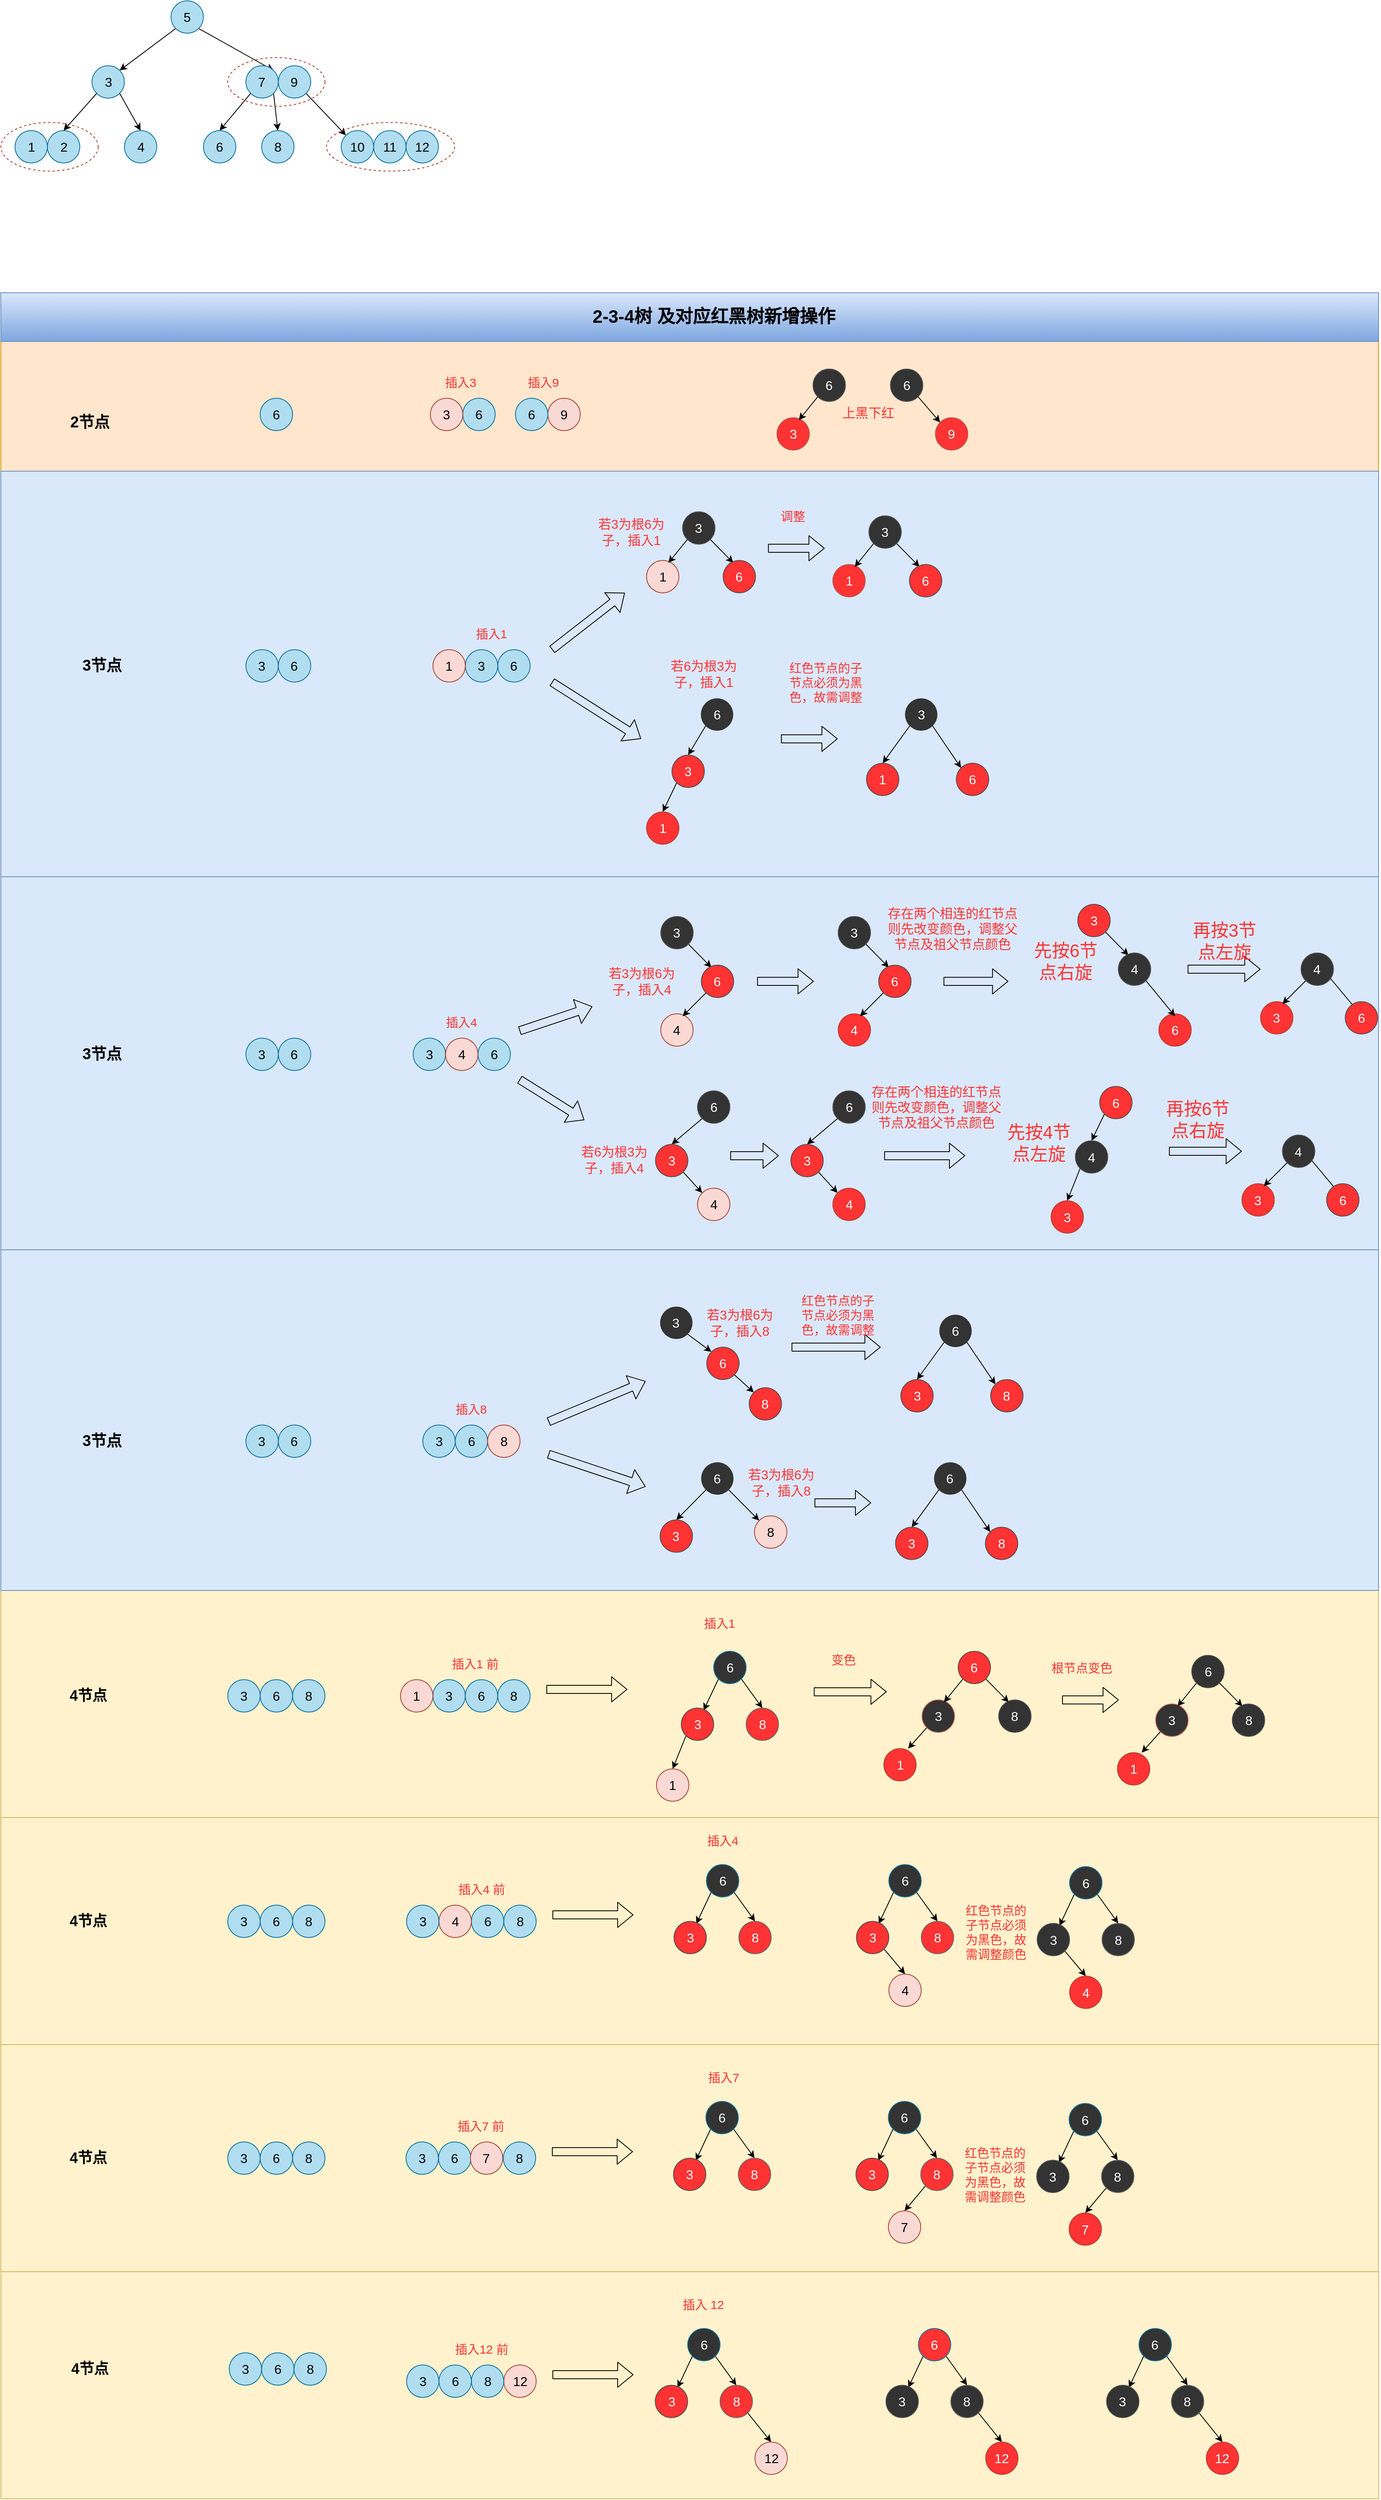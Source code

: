 <mxfile version="14.1.8" type="device"><diagram id="JtUJGxV7f2rPJXKij68R" name="Red Black Tree"><mxGraphModel dx="2031" dy="1174" grid="1" gridSize="10" guides="1" tooltips="1" connect="1" arrows="1" fold="1" page="1" pageScale="1" pageWidth="827" pageHeight="1169" math="0" shadow="0"><root><mxCell id="0"/><mxCell id="1" parent="0"/><mxCell id="vDz8FKb8Jv3Y5B6dn5B_-363" value="" style="rounded=0;whiteSpace=wrap;html=1;strokeColor=#d6b656;fontSize=16;fillColor=#fff2cc;" vertex="1" parent="1"><mxGeometry x="130.13" y="2880" width="1700" height="280" as="geometry"/></mxCell><mxCell id="vDz8FKb8Jv3Y5B6dn5B_-362" value="" style="rounded=0;whiteSpace=wrap;html=1;strokeColor=#d6b656;fontSize=16;fillColor=#fff2cc;" vertex="1" parent="1"><mxGeometry x="130" y="2600" width="1700" height="280" as="geometry"/></mxCell><mxCell id="vDz8FKb8Jv3Y5B6dn5B_-352" value="" style="rounded=0;whiteSpace=wrap;html=1;strokeColor=#d6b656;fontSize=16;fillColor=#fff2cc;" vertex="1" parent="1"><mxGeometry x="130" y="2040" width="1700" height="280" as="geometry"/></mxCell><mxCell id="vDz8FKb8Jv3Y5B6dn5B_-353" value="" style="rounded=0;whiteSpace=wrap;html=1;strokeColor=#d6b656;fontSize=16;fillColor=#fff2cc;" vertex="1" parent="1"><mxGeometry x="130" y="2320" width="1700" height="280" as="geometry"/></mxCell><mxCell id="vDz8FKb8Jv3Y5B6dn5B_-342" value="" style="rounded=0;whiteSpace=wrap;html=1;strokeColor=#d79b00;fontSize=16;fillColor=#ffe6cc;" vertex="1" parent="1"><mxGeometry x="130" y="500" width="1700" height="160" as="geometry"/></mxCell><mxCell id="vDz8FKb8Jv3Y5B6dn5B_-348" value="" style="rounded=0;whiteSpace=wrap;html=1;strokeColor=#6c8ebf;fontSize=16;fillColor=#dae8fc;" vertex="1" parent="1"><mxGeometry x="130" y="1620" width="1700" height="420" as="geometry"/></mxCell><mxCell id="vDz8FKb8Jv3Y5B6dn5B_-347" value="" style="rounded=0;whiteSpace=wrap;html=1;strokeColor=#6c8ebf;fontSize=16;fillColor=#dae8fc;" vertex="1" parent="1"><mxGeometry x="130" y="1160" width="1700" height="460" as="geometry"/></mxCell><mxCell id="vDz8FKb8Jv3Y5B6dn5B_-343" value="" style="rounded=0;whiteSpace=wrap;html=1;strokeColor=#6c8ebf;fontSize=16;fillColor=#dae8fc;" vertex="1" parent="1"><mxGeometry x="130" y="660" width="1700" height="500" as="geometry"/></mxCell><mxCell id="vDz8FKb8Jv3Y5B6dn5B_-25" value="" style="rounded=0;whiteSpace=wrap;html=1;strokeColor=#6c8ebf;fillColor=#dae8fc;fontSize=18;gradientColor=#7ea6e0;" vertex="1" parent="1"><mxGeometry x="130" y="440" width="1700" height="60" as="geometry"/></mxCell><mxCell id="vDz8FKb8Jv3Y5B6dn5B_-1" value="3" style="ellipse;whiteSpace=wrap;html=1;aspect=fixed;strokeColor=#b85450;fillColor=#FF3333;fontColor=#FFFFFF;fontSize=16;" vertex="1" parent="1"><mxGeometry x="1087.69" y="594" width="40" height="40" as="geometry"/></mxCell><mxCell id="vDz8FKb8Jv3Y5B6dn5B_-100" style="edgeStyle=none;rounded=0;orthogonalLoop=1;jettySize=auto;html=1;exitX=0;exitY=1;exitDx=0;exitDy=0;entryX=0.675;entryY=0.075;entryDx=0;entryDy=0;entryPerimeter=0;fontSize=16;fontColor=#FFFFFF;" edge="1" parent="1" source="vDz8FKb8Jv3Y5B6dn5B_-2" target="vDz8FKb8Jv3Y5B6dn5B_-1"><mxGeometry relative="1" as="geometry"/></mxCell><mxCell id="vDz8FKb8Jv3Y5B6dn5B_-2" value="6" style="ellipse;whiteSpace=wrap;html=1;aspect=fixed;fillColor=#333333;strokeColor=#4D4D4D;fontColor=#FFFFFF;fontSize=16;" vertex="1" parent="1"><mxGeometry x="1132.19" y="534" width="40" height="40" as="geometry"/></mxCell><mxCell id="vDz8FKb8Jv3Y5B6dn5B_-3" value="2-3-4树 及对应红黑树新增操作" style="text;html=1;strokeColor=none;fillColor=none;align=center;verticalAlign=middle;whiteSpace=wrap;rounded=0;fontSize=22;fontStyle=1" vertex="1" parent="1"><mxGeometry x="854.87" y="450" width="309.5" height="40" as="geometry"/></mxCell><mxCell id="vDz8FKb8Jv3Y5B6dn5B_-5" value="6" style="ellipse;whiteSpace=wrap;html=1;aspect=fixed;strokeColor=#10739e;fillColor=#b1ddf0;fontSize=16;" vertex="1" parent="1"><mxGeometry x="450" y="570" width="40" height="40" as="geometry"/></mxCell><mxCell id="vDz8FKb8Jv3Y5B6dn5B_-7" value="2节点" style="text;html=1;strokeColor=none;fillColor=none;align=center;verticalAlign=middle;whiteSpace=wrap;rounded=0;fontSize=19;fontStyle=1" vertex="1" parent="1"><mxGeometry x="205" y="590" width="70" height="20" as="geometry"/></mxCell><mxCell id="vDz8FKb8Jv3Y5B6dn5B_-8" value="3节点" style="text;html=1;strokeColor=none;fillColor=none;align=center;verticalAlign=middle;whiteSpace=wrap;rounded=0;fontSize=19;fontStyle=1" vertex="1" parent="1"><mxGeometry x="220" y="1369" width="70" height="20" as="geometry"/></mxCell><mxCell id="vDz8FKb8Jv3Y5B6dn5B_-9" value="4节点" style="text;html=1;strokeColor=none;fillColor=none;align=center;verticalAlign=middle;whiteSpace=wrap;rounded=0;fontSize=18;fontStyle=1" vertex="1" parent="1"><mxGeometry x="203.19" y="2730" width="70" height="20" as="geometry"/></mxCell><mxCell id="vDz8FKb8Jv3Y5B6dn5B_-35" value="6" style="ellipse;whiteSpace=wrap;html=1;aspect=fixed;strokeColor=#10739e;fillColor=#b1ddf0;fontSize=16;" vertex="1" parent="1"><mxGeometry x="700" y="570" width="40" height="40" as="geometry"/></mxCell><mxCell id="vDz8FKb8Jv3Y5B6dn5B_-36" value="3" style="ellipse;whiteSpace=wrap;html=1;aspect=fixed;fontSize=16;fillColor=#fad9d5;strokeColor=#ae4132;" vertex="1" parent="1"><mxGeometry x="660" y="570" width="40" height="40" as="geometry"/></mxCell><mxCell id="vDz8FKb8Jv3Y5B6dn5B_-37" value="9" style="ellipse;whiteSpace=wrap;html=1;aspect=fixed;strokeColor=#ae4132;fillColor=#fad9d5;fontSize=16;" vertex="1" parent="1"><mxGeometry x="805" y="570" width="40" height="40" as="geometry"/></mxCell><mxCell id="vDz8FKb8Jv3Y5B6dn5B_-38" value="6" style="ellipse;whiteSpace=wrap;html=1;aspect=fixed;strokeColor=#10739e;fillColor=#b1ddf0;fontSize=16;" vertex="1" parent="1"><mxGeometry x="765" y="570" width="40" height="40" as="geometry"/></mxCell><mxCell id="vDz8FKb8Jv3Y5B6dn5B_-39" value="6" style="ellipse;whiteSpace=wrap;html=1;aspect=fixed;strokeColor=#10739e;fillColor=#b1ddf0;fontSize=16;" vertex="1" parent="1"><mxGeometry x="472.43" y="1359" width="40" height="40" as="geometry"/></mxCell><mxCell id="vDz8FKb8Jv3Y5B6dn5B_-40" value="3" style="ellipse;whiteSpace=wrap;html=1;aspect=fixed;strokeColor=#10739e;fillColor=#b1ddf0;fontSize=16;" vertex="1" parent="1"><mxGeometry x="432.43" y="1359" width="40" height="40" as="geometry"/></mxCell><mxCell id="vDz8FKb8Jv3Y5B6dn5B_-41" value="插入3" style="text;html=1;strokeColor=none;fillColor=none;align=center;verticalAlign=middle;whiteSpace=wrap;rounded=0;fontSize=15;fontColor=#FF3333;" vertex="1" parent="1"><mxGeometry x="670" y="540" width="55" height="20" as="geometry"/></mxCell><mxCell id="vDz8FKb8Jv3Y5B6dn5B_-42" value="插入9" style="text;html=1;strokeColor=none;fillColor=none;align=center;verticalAlign=middle;whiteSpace=wrap;rounded=0;fontSize=15;fontColor=#FF3333;" vertex="1" parent="1"><mxGeometry x="772" y="540" width="55" height="20" as="geometry"/></mxCell><mxCell id="vDz8FKb8Jv3Y5B6dn5B_-43" value="插入1" style="text;html=1;strokeColor=none;fillColor=none;align=center;verticalAlign=middle;whiteSpace=wrap;rounded=0;fontSize=15;fontColor=#FF3333;" vertex="1" parent="1"><mxGeometry x="708.19" y="850" width="55" height="20" as="geometry"/></mxCell><mxCell id="vDz8FKb8Jv3Y5B6dn5B_-44" value="插入4" style="text;html=1;strokeColor=none;fillColor=none;align=center;verticalAlign=middle;whiteSpace=wrap;rounded=0;fontSize=15;fontColor=#FF3333;" vertex="1" parent="1"><mxGeometry x="671.31" y="1329" width="55" height="20" as="geometry"/></mxCell><mxCell id="vDz8FKb8Jv3Y5B6dn5B_-45" value="6" style="ellipse;whiteSpace=wrap;html=1;aspect=fixed;strokeColor=#10739e;fillColor=#b1ddf0;fontSize=16;" vertex="1" parent="1"><mxGeometry x="743.19" y="880" width="40" height="40" as="geometry"/></mxCell><mxCell id="vDz8FKb8Jv3Y5B6dn5B_-46" value="3" style="ellipse;whiteSpace=wrap;html=1;aspect=fixed;strokeColor=#10739e;fillColor=#b1ddf0;fontSize=16;" vertex="1" parent="1"><mxGeometry x="703.19" y="880" width="40" height="40" as="geometry"/></mxCell><mxCell id="vDz8FKb8Jv3Y5B6dn5B_-47" value="1" style="ellipse;whiteSpace=wrap;html=1;aspect=fixed;strokeColor=#ae4132;fillColor=#fad9d5;fontSize=16;" vertex="1" parent="1"><mxGeometry x="663.19" y="880" width="40" height="40" as="geometry"/></mxCell><mxCell id="vDz8FKb8Jv3Y5B6dn5B_-48" value="6" style="ellipse;whiteSpace=wrap;html=1;aspect=fixed;strokeColor=#10739e;fillColor=#b1ddf0;fontSize=16;" vertex="1" parent="1"><mxGeometry x="718.81" y="1359" width="40" height="40" as="geometry"/></mxCell><mxCell id="vDz8FKb8Jv3Y5B6dn5B_-49" value="3" style="ellipse;whiteSpace=wrap;html=1;aspect=fixed;strokeColor=#10739e;fillColor=#b1ddf0;fontSize=16;" vertex="1" parent="1"><mxGeometry x="638.81" y="1359" width="40" height="40" as="geometry"/></mxCell><mxCell id="vDz8FKb8Jv3Y5B6dn5B_-50" value="4" style="ellipse;whiteSpace=wrap;html=1;aspect=fixed;strokeColor=#ae4132;fillColor=#fad9d5;fontSize=16;" vertex="1" parent="1"><mxGeometry x="678.81" y="1359" width="40" height="40" as="geometry"/></mxCell><mxCell id="vDz8FKb8Jv3Y5B6dn5B_-51" value="插入8" style="text;html=1;strokeColor=none;fillColor=none;align=center;verticalAlign=middle;whiteSpace=wrap;rounded=0;fontSize=15;fontColor=#FF3333;" vertex="1" parent="1"><mxGeometry x="683.18" y="1806" width="55" height="20" as="geometry"/></mxCell><mxCell id="vDz8FKb8Jv3Y5B6dn5B_-52" value="6" style="ellipse;whiteSpace=wrap;html=1;aspect=fixed;strokeColor=#10739e;fillColor=#b1ddf0;fontSize=16;" vertex="1" parent="1"><mxGeometry x="690.68" y="1836" width="40" height="40" as="geometry"/></mxCell><mxCell id="vDz8FKb8Jv3Y5B6dn5B_-53" value="3" style="ellipse;whiteSpace=wrap;html=1;aspect=fixed;strokeColor=#10739e;fillColor=#b1ddf0;fontSize=16;" vertex="1" parent="1"><mxGeometry x="650.68" y="1836" width="40" height="40" as="geometry"/></mxCell><mxCell id="vDz8FKb8Jv3Y5B6dn5B_-54" value="8" style="ellipse;whiteSpace=wrap;html=1;aspect=fixed;strokeColor=#ae4132;fillColor=#fad9d5;fontSize=16;" vertex="1" parent="1"><mxGeometry x="730.68" y="1836" width="40" height="40" as="geometry"/></mxCell><mxCell id="vDz8FKb8Jv3Y5B6dn5B_-55" value="6" style="ellipse;whiteSpace=wrap;html=1;aspect=fixed;strokeColor=#10739e;fillColor=#b1ddf0;fontSize=16;" vertex="1" parent="1"><mxGeometry x="450" y="2720" width="40" height="40" as="geometry"/></mxCell><mxCell id="vDz8FKb8Jv3Y5B6dn5B_-56" value="3" style="ellipse;whiteSpace=wrap;html=1;aspect=fixed;strokeColor=#10739e;fillColor=#b1ddf0;fontSize=16;" vertex="1" parent="1"><mxGeometry x="410" y="2720" width="40" height="40" as="geometry"/></mxCell><mxCell id="vDz8FKb8Jv3Y5B6dn5B_-57" value="8" style="ellipse;whiteSpace=wrap;html=1;aspect=fixed;strokeColor=#10739e;fillColor=#b1ddf0;fontSize=16;" vertex="1" parent="1"><mxGeometry x="490" y="2720" width="40" height="40" as="geometry"/></mxCell><mxCell id="vDz8FKb8Jv3Y5B6dn5B_-58" value="6" style="ellipse;whiteSpace=wrap;html=1;aspect=fixed;strokeColor=#10739e;fillColor=#b1ddf0;fontSize=16;" vertex="1" parent="1"><mxGeometry x="703.12" y="2150" width="40" height="40" as="geometry"/></mxCell><mxCell id="vDz8FKb8Jv3Y5B6dn5B_-59" value="3" style="ellipse;whiteSpace=wrap;html=1;aspect=fixed;strokeColor=#10739e;fillColor=#b1ddf0;fontSize=16;" vertex="1" parent="1"><mxGeometry x="663.12" y="2150" width="40" height="40" as="geometry"/></mxCell><mxCell id="vDz8FKb8Jv3Y5B6dn5B_-60" value="8" style="ellipse;whiteSpace=wrap;html=1;aspect=fixed;strokeColor=#10739e;fillColor=#b1ddf0;fontSize=16;" vertex="1" parent="1"><mxGeometry x="743.12" y="2150" width="40" height="40" as="geometry"/></mxCell><mxCell id="vDz8FKb8Jv3Y5B6dn5B_-61" value="插入1 前" style="text;html=1;strokeColor=none;fillColor=none;align=center;verticalAlign=middle;whiteSpace=wrap;rounded=0;fontSize=15;fontColor=#FF3333;" vertex="1" parent="1"><mxGeometry x="678.12" y="2120" width="75" height="20" as="geometry"/></mxCell><mxCell id="vDz8FKb8Jv3Y5B6dn5B_-62" value="1" style="ellipse;whiteSpace=wrap;html=1;aspect=fixed;strokeColor=#ae4132;fillColor=#fad9d5;fontSize=16;" vertex="1" parent="1"><mxGeometry x="623.12" y="2150" width="40" height="40" as="geometry"/></mxCell><mxCell id="vDz8FKb8Jv3Y5B6dn5B_-67" style="rounded=0;orthogonalLoop=1;jettySize=auto;html=1;exitX=0;exitY=1;exitDx=0;exitDy=0;entryX=0.688;entryY=0.075;entryDx=0;entryDy=0;entryPerimeter=0;fontSize=15;fontColor=#FF3333;" edge="1" parent="1" source="vDz8FKb8Jv3Y5B6dn5B_-63" target="vDz8FKb8Jv3Y5B6dn5B_-64"><mxGeometry relative="1" as="geometry"/></mxCell><mxCell id="vDz8FKb8Jv3Y5B6dn5B_-68" style="edgeStyle=none;rounded=0;orthogonalLoop=1;jettySize=auto;html=1;exitX=1;exitY=1;exitDx=0;exitDy=0;entryX=0.5;entryY=0;entryDx=0;entryDy=0;fontSize=15;fontColor=#FF3333;" edge="1" parent="1" source="vDz8FKb8Jv3Y5B6dn5B_-63" target="vDz8FKb8Jv3Y5B6dn5B_-65"><mxGeometry relative="1" as="geometry"/></mxCell><mxCell id="vDz8FKb8Jv3Y5B6dn5B_-63" value="6" style="ellipse;whiteSpace=wrap;html=1;aspect=fixed;strokeColor=#10739e;fontSize=16;fillColor=#333333;fontColor=#FFFFFF;" vertex="1" parent="1"><mxGeometry x="1009.62" y="2115" width="40" height="40" as="geometry"/></mxCell><mxCell id="vDz8FKb8Jv3Y5B6dn5B_-178" style="edgeStyle=none;rounded=0;orthogonalLoop=1;jettySize=auto;html=1;exitX=0;exitY=1;exitDx=0;exitDy=0;entryX=0.5;entryY=0;entryDx=0;entryDy=0;fontSize=16;fontColor=#FFFFFF;" edge="1" parent="1" source="vDz8FKb8Jv3Y5B6dn5B_-64" target="vDz8FKb8Jv3Y5B6dn5B_-66"><mxGeometry relative="1" as="geometry"/></mxCell><mxCell id="vDz8FKb8Jv3Y5B6dn5B_-64" value="3" style="ellipse;whiteSpace=wrap;html=1;aspect=fixed;fontSize=16;fillColor=#FF3333;strokeColor=#4D4D4D;fontColor=#FFFFFF;" vertex="1" parent="1"><mxGeometry x="969.62" y="2185" width="40" height="40" as="geometry"/></mxCell><mxCell id="vDz8FKb8Jv3Y5B6dn5B_-65" value="8" style="ellipse;whiteSpace=wrap;html=1;aspect=fixed;fontSize=16;fillColor=#FF3333;strokeColor=#666666;fontColor=#FFFFFF;" vertex="1" parent="1"><mxGeometry x="1049.62" y="2185" width="40" height="40" as="geometry"/></mxCell><mxCell id="vDz8FKb8Jv3Y5B6dn5B_-66" value="1" style="ellipse;whiteSpace=wrap;html=1;aspect=fixed;strokeColor=#ae4132;fillColor=#fad9d5;fontSize=16;" vertex="1" parent="1"><mxGeometry x="939.0" y="2260" width="40" height="40" as="geometry"/></mxCell><mxCell id="vDz8FKb8Jv3Y5B6dn5B_-70" value="" style="shape=flexArrow;endArrow=classic;html=1;fontSize=15;fontColor=#FF3333;" edge="1" parent="1"><mxGeometry width="50" height="50" relative="1" as="geometry"><mxPoint x="803.12" y="2162" as="sourcePoint"/><mxPoint x="903.12" y="2162" as="targetPoint"/><Array as="points"/></mxGeometry></mxCell><mxCell id="vDz8FKb8Jv3Y5B6dn5B_-71" value="插入1&amp;nbsp;" style="text;html=1;strokeColor=none;fillColor=none;align=center;verticalAlign=middle;whiteSpace=wrap;rounded=0;fontSize=15;fontColor=#FF3333;" vertex="1" parent="1"><mxGeometry x="979.0" y="2070" width="80" height="20" as="geometry"/></mxCell><mxCell id="vDz8FKb8Jv3Y5B6dn5B_-72" value="6" style="ellipse;whiteSpace=wrap;html=1;aspect=fixed;strokeColor=#10739e;fillColor=#b1ddf0;fontSize=16;" vertex="1" parent="1"><mxGeometry x="710.62" y="2428" width="40" height="40" as="geometry"/></mxCell><mxCell id="vDz8FKb8Jv3Y5B6dn5B_-73" value="4" style="ellipse;whiteSpace=wrap;html=1;aspect=fixed;strokeColor=#ae4132;fillColor=#fad9d5;fontSize=16;" vertex="1" parent="1"><mxGeometry x="670.62" y="2428" width="40" height="40" as="geometry"/></mxCell><mxCell id="vDz8FKb8Jv3Y5B6dn5B_-74" value="8" style="ellipse;whiteSpace=wrap;html=1;aspect=fixed;strokeColor=#10739e;fillColor=#b1ddf0;fontSize=16;" vertex="1" parent="1"><mxGeometry x="750.62" y="2428" width="40" height="40" as="geometry"/></mxCell><mxCell id="vDz8FKb8Jv3Y5B6dn5B_-75" value="插入4 前" style="text;html=1;strokeColor=none;fillColor=none;align=center;verticalAlign=middle;whiteSpace=wrap;rounded=0;fontSize=15;fontColor=#FF3333;" vertex="1" parent="1"><mxGeometry x="685.62" y="2398" width="75" height="20" as="geometry"/></mxCell><mxCell id="vDz8FKb8Jv3Y5B6dn5B_-76" value="3" style="ellipse;whiteSpace=wrap;html=1;aspect=fixed;strokeColor=#10739e;fillColor=#b1ddf0;fontSize=16;" vertex="1" parent="1"><mxGeometry x="630.62" y="2428" width="40" height="40" as="geometry"/></mxCell><mxCell id="vDz8FKb8Jv3Y5B6dn5B_-83" value="" style="shape=flexArrow;endArrow=classic;html=1;fontSize=15;fontColor=#FF3333;" edge="1" parent="1"><mxGeometry width="50" height="50" relative="1" as="geometry"><mxPoint x="810.62" y="2440" as="sourcePoint"/><mxPoint x="910.62" y="2440" as="targetPoint"/><Array as="points"/></mxGeometry></mxCell><mxCell id="vDz8FKb8Jv3Y5B6dn5B_-84" value="插入4&amp;nbsp;" style="text;html=1;strokeColor=none;fillColor=none;align=center;verticalAlign=middle;whiteSpace=wrap;rounded=0;fontSize=15;fontColor=#FF3333;" vertex="1" parent="1"><mxGeometry x="982.81" y="2338" width="80" height="20" as="geometry"/></mxCell><mxCell id="vDz8FKb8Jv3Y5B6dn5B_-85" value="6" style="ellipse;whiteSpace=wrap;html=1;aspect=fixed;strokeColor=#10739e;fillColor=#b1ddf0;fontSize=16;" vertex="1" parent="1"><mxGeometry x="670.62" y="2995" width="40" height="40" as="geometry"/></mxCell><mxCell id="vDz8FKb8Jv3Y5B6dn5B_-86" value="12" style="ellipse;whiteSpace=wrap;html=1;aspect=fixed;strokeColor=#ae4132;fillColor=#fad9d5;fontSize=16;" vertex="1" parent="1"><mxGeometry x="750.62" y="2995" width="40" height="40" as="geometry"/></mxCell><mxCell id="vDz8FKb8Jv3Y5B6dn5B_-87" value="8" style="ellipse;whiteSpace=wrap;html=1;aspect=fixed;strokeColor=#10739e;fillColor=#b1ddf0;fontSize=16;" vertex="1" parent="1"><mxGeometry x="710.62" y="2995" width="40" height="40" as="geometry"/></mxCell><mxCell id="vDz8FKb8Jv3Y5B6dn5B_-88" value="插入12 前" style="text;html=1;strokeColor=none;fillColor=none;align=center;verticalAlign=middle;whiteSpace=wrap;rounded=0;fontSize=15;fontColor=#FF3333;" vertex="1" parent="1"><mxGeometry x="685.62" y="2965" width="75" height="20" as="geometry"/></mxCell><mxCell id="vDz8FKb8Jv3Y5B6dn5B_-89" value="3" style="ellipse;whiteSpace=wrap;html=1;aspect=fixed;strokeColor=#10739e;fillColor=#b1ddf0;fontSize=16;" vertex="1" parent="1"><mxGeometry x="630.62" y="2995" width="40" height="40" as="geometry"/></mxCell><mxCell id="vDz8FKb8Jv3Y5B6dn5B_-96" value="" style="shape=flexArrow;endArrow=classic;html=1;fontSize=15;fontColor=#FF3333;" edge="1" parent="1"><mxGeometry width="50" height="50" relative="1" as="geometry"><mxPoint x="810.62" y="3007" as="sourcePoint"/><mxPoint x="910.62" y="3007" as="targetPoint"/><Array as="points"/></mxGeometry></mxCell><mxCell id="vDz8FKb8Jv3Y5B6dn5B_-97" value="插入 12&amp;nbsp;" style="text;html=1;strokeColor=none;fillColor=none;align=center;verticalAlign=middle;whiteSpace=wrap;rounded=0;fontSize=15;fontColor=#FF3333;" vertex="1" parent="1"><mxGeometry x="959.13" y="2910" width="80" height="20" as="geometry"/></mxCell><mxCell id="vDz8FKb8Jv3Y5B6dn5B_-101" value="9" style="ellipse;whiteSpace=wrap;html=1;aspect=fixed;strokeColor=#b85450;fillColor=#FF3333;fontColor=#FFFFFF;fontSize=16;" vertex="1" parent="1"><mxGeometry x="1283.19" y="594" width="40" height="40" as="geometry"/></mxCell><mxCell id="vDz8FKb8Jv3Y5B6dn5B_-102" style="edgeStyle=none;rounded=0;orthogonalLoop=1;jettySize=auto;html=1;exitX=1;exitY=1;exitDx=0;exitDy=0;entryX=0;entryY=0;entryDx=0;entryDy=0;fontSize=16;fontColor=#FFFFFF;" edge="1" parent="1" source="vDz8FKb8Jv3Y5B6dn5B_-103" target="vDz8FKb8Jv3Y5B6dn5B_-101"><mxGeometry relative="1" as="geometry"/></mxCell><mxCell id="vDz8FKb8Jv3Y5B6dn5B_-103" value="6" style="ellipse;whiteSpace=wrap;html=1;aspect=fixed;fillColor=#333333;strokeColor=#4D4D4D;fontColor=#FFFFFF;fontSize=16;" vertex="1" parent="1"><mxGeometry x="1227.69" y="534" width="40" height="40" as="geometry"/></mxCell><mxCell id="vDz8FKb8Jv3Y5B6dn5B_-104" value="1" style="ellipse;whiteSpace=wrap;html=1;aspect=fixed;strokeColor=#ae4132;fillColor=#fad9d5;fontSize=16;" vertex="1" parent="1"><mxGeometry x="926.75" y="770" width="40" height="40" as="geometry"/></mxCell><mxCell id="vDz8FKb8Jv3Y5B6dn5B_-105" style="edgeStyle=none;rounded=0;orthogonalLoop=1;jettySize=auto;html=1;exitX=0;exitY=1;exitDx=0;exitDy=0;entryX=0.675;entryY=0.075;entryDx=0;entryDy=0;entryPerimeter=0;fontSize=16;fontColor=#FFFFFF;" edge="1" parent="1" source="vDz8FKb8Jv3Y5B6dn5B_-106" target="vDz8FKb8Jv3Y5B6dn5B_-104"><mxGeometry relative="1" as="geometry"/></mxCell><mxCell id="vDz8FKb8Jv3Y5B6dn5B_-108" style="edgeStyle=none;rounded=0;orthogonalLoop=1;jettySize=auto;html=1;exitX=1;exitY=1;exitDx=0;exitDy=0;entryX=0.313;entryY=0.075;entryDx=0;entryDy=0;entryPerimeter=0;fontSize=16;fontColor=#FFFFFF;" edge="1" parent="1" source="vDz8FKb8Jv3Y5B6dn5B_-106" target="vDz8FKb8Jv3Y5B6dn5B_-107"><mxGeometry relative="1" as="geometry"/></mxCell><mxCell id="vDz8FKb8Jv3Y5B6dn5B_-106" value="3" style="ellipse;whiteSpace=wrap;html=1;aspect=fixed;fillColor=#333333;strokeColor=#4D4D4D;fontColor=#FFFFFF;fontSize=16;" vertex="1" parent="1"><mxGeometry x="971.25" y="710" width="40" height="40" as="geometry"/></mxCell><mxCell id="vDz8FKb8Jv3Y5B6dn5B_-107" value="6" style="ellipse;whiteSpace=wrap;html=1;aspect=fixed;strokeColor=#4D4D4D;fontColor=#FFFFFF;fontSize=16;fillColor=#FF3333;" vertex="1" parent="1"><mxGeometry x="1021.25" y="770" width="40" height="40" as="geometry"/></mxCell><mxCell id="vDz8FKb8Jv3Y5B6dn5B_-170" style="edgeStyle=none;rounded=0;orthogonalLoop=1;jettySize=auto;html=1;exitX=1;exitY=1;exitDx=0;exitDy=0;entryX=0;entryY=0;entryDx=0;entryDy=0;fontSize=16;fontColor=#FF3333;" edge="1" parent="1" source="vDz8FKb8Jv3Y5B6dn5B_-114" target="vDz8FKb8Jv3Y5B6dn5B_-117"><mxGeometry relative="1" as="geometry"/></mxCell><mxCell id="vDz8FKb8Jv3Y5B6dn5B_-114" value="3" style="ellipse;whiteSpace=wrap;html=1;aspect=fixed;fontColor=#FFFFFF;fontSize=16;fillColor=#333333;strokeColor=none;" vertex="1" parent="1"><mxGeometry x="943.49" y="1690" width="40" height="40" as="geometry"/></mxCell><mxCell id="vDz8FKb8Jv3Y5B6dn5B_-116" style="edgeStyle=none;rounded=0;orthogonalLoop=1;jettySize=auto;html=1;exitX=1;exitY=1;exitDx=0;exitDy=0;entryX=0;entryY=0;entryDx=0;entryDy=0;fontSize=16;fontColor=#FFFFFF;" edge="1" parent="1" source="vDz8FKb8Jv3Y5B6dn5B_-117" target="vDz8FKb8Jv3Y5B6dn5B_-118"><mxGeometry relative="1" as="geometry"/></mxCell><mxCell id="vDz8FKb8Jv3Y5B6dn5B_-117" value="6" style="ellipse;whiteSpace=wrap;html=1;aspect=fixed;fontColor=#FFFFFF;fontSize=16;fillColor=#FF3333;strokeColor=#4D4D4D;" vertex="1" parent="1"><mxGeometry x="1000.99" y="1740" width="40" height="40" as="geometry"/></mxCell><mxCell id="vDz8FKb8Jv3Y5B6dn5B_-118" value="8" style="ellipse;whiteSpace=wrap;html=1;aspect=fixed;strokeColor=#4D4D4D;fontColor=#FFFFFF;fontSize=16;fillColor=#FF3333;" vertex="1" parent="1"><mxGeometry x="1053.37" y="1790" width="40" height="40" as="geometry"/></mxCell><mxCell id="vDz8FKb8Jv3Y5B6dn5B_-127" value="" style="shape=flexArrow;endArrow=classic;html=1;fontSize=15;fontColor=#FF3333;" edge="1" parent="1"><mxGeometry width="50" height="50" relative="1" as="geometry"><mxPoint x="1133.12" y="2165" as="sourcePoint"/><mxPoint x="1223.12" y="2165" as="targetPoint"/><Array as="points"/></mxGeometry></mxCell><mxCell id="vDz8FKb8Jv3Y5B6dn5B_-128" style="edgeStyle=none;rounded=0;orthogonalLoop=1;jettySize=auto;html=1;exitX=0;exitY=1;exitDx=0;exitDy=0;entryX=0.75;entryY=0;entryDx=0;entryDy=0;entryPerimeter=0;fontSize=16;fontColor=#FFFFFF;" edge="1" parent="1" source="vDz8FKb8Jv3Y5B6dn5B_-129" target="vDz8FKb8Jv3Y5B6dn5B_-134"><mxGeometry relative="1" as="geometry"/></mxCell><mxCell id="vDz8FKb8Jv3Y5B6dn5B_-129" value="3" style="ellipse;whiteSpace=wrap;html=1;aspect=fixed;strokeColor=#b85450;fontColor=#FFFFFF;fontSize=16;fillColor=#333333;" vertex="1" parent="1"><mxGeometry x="1266.75" y="2175" width="40" height="40" as="geometry"/></mxCell><mxCell id="vDz8FKb8Jv3Y5B6dn5B_-130" style="edgeStyle=none;rounded=0;orthogonalLoop=1;jettySize=auto;html=1;exitX=0;exitY=1;exitDx=0;exitDy=0;entryX=0.675;entryY=0.075;entryDx=0;entryDy=0;entryPerimeter=0;fontSize=16;fontColor=#FFFFFF;" edge="1" parent="1" source="vDz8FKb8Jv3Y5B6dn5B_-132" target="vDz8FKb8Jv3Y5B6dn5B_-129"><mxGeometry relative="1" as="geometry"/></mxCell><mxCell id="vDz8FKb8Jv3Y5B6dn5B_-131" style="edgeStyle=none;rounded=0;orthogonalLoop=1;jettySize=auto;html=1;exitX=1;exitY=1;exitDx=0;exitDy=0;entryX=0.313;entryY=0.075;entryDx=0;entryDy=0;entryPerimeter=0;fontSize=16;fontColor=#FFFFFF;" edge="1" parent="1" source="vDz8FKb8Jv3Y5B6dn5B_-132" target="vDz8FKb8Jv3Y5B6dn5B_-133"><mxGeometry relative="1" as="geometry"/></mxCell><mxCell id="vDz8FKb8Jv3Y5B6dn5B_-132" value="6" style="ellipse;whiteSpace=wrap;html=1;aspect=fixed;strokeColor=#4D4D4D;fontColor=#FFFFFF;fontSize=16;fillColor=#FF3333;" vertex="1" parent="1"><mxGeometry x="1311.25" y="2115" width="40" height="40" as="geometry"/></mxCell><mxCell id="vDz8FKb8Jv3Y5B6dn5B_-133" value="8" style="ellipse;whiteSpace=wrap;html=1;aspect=fixed;strokeColor=#4D4D4D;fontColor=#FFFFFF;fontSize=16;fillColor=#333333;" vertex="1" parent="1"><mxGeometry x="1361.25" y="2175" width="40" height="40" as="geometry"/></mxCell><mxCell id="vDz8FKb8Jv3Y5B6dn5B_-134" value="1" style="ellipse;whiteSpace=wrap;html=1;aspect=fixed;strokeColor=#ae4132;fontSize=16;fillColor=#FF3333;fontColor=#FFFFFF;" vertex="1" parent="1"><mxGeometry x="1219.5" y="2235" width="40" height="40" as="geometry"/></mxCell><mxCell id="vDz8FKb8Jv3Y5B6dn5B_-135" value="1" style="ellipse;whiteSpace=wrap;html=1;aspect=fixed;strokeColor=#b85450;fillColor=#FF3333;fontColor=#FFFFFF;fontSize=16;" vertex="1" parent="1"><mxGeometry x="1156.63" y="775" width="40" height="40" as="geometry"/></mxCell><mxCell id="vDz8FKb8Jv3Y5B6dn5B_-136" style="edgeStyle=none;rounded=0;orthogonalLoop=1;jettySize=auto;html=1;exitX=0;exitY=1;exitDx=0;exitDy=0;entryX=0.675;entryY=0.075;entryDx=0;entryDy=0;entryPerimeter=0;fontSize=16;fontColor=#FFFFFF;" edge="1" parent="1" source="vDz8FKb8Jv3Y5B6dn5B_-138" target="vDz8FKb8Jv3Y5B6dn5B_-135"><mxGeometry relative="1" as="geometry"/></mxCell><mxCell id="vDz8FKb8Jv3Y5B6dn5B_-137" style="edgeStyle=none;rounded=0;orthogonalLoop=1;jettySize=auto;html=1;exitX=1;exitY=1;exitDx=0;exitDy=0;entryX=0.313;entryY=0.075;entryDx=0;entryDy=0;entryPerimeter=0;fontSize=16;fontColor=#FFFFFF;" edge="1" parent="1" source="vDz8FKb8Jv3Y5B6dn5B_-138" target="vDz8FKb8Jv3Y5B6dn5B_-139"><mxGeometry relative="1" as="geometry"/></mxCell><mxCell id="vDz8FKb8Jv3Y5B6dn5B_-138" value="3" style="ellipse;whiteSpace=wrap;html=1;aspect=fixed;fillColor=#333333;strokeColor=#4D4D4D;fontColor=#FFFFFF;fontSize=16;" vertex="1" parent="1"><mxGeometry x="1201.13" y="715" width="40" height="40" as="geometry"/></mxCell><mxCell id="vDz8FKb8Jv3Y5B6dn5B_-139" value="6" style="ellipse;whiteSpace=wrap;html=1;aspect=fixed;strokeColor=#4D4D4D;fontColor=#FFFFFF;fontSize=16;fillColor=#FF3333;" vertex="1" parent="1"><mxGeometry x="1251.13" y="775" width="40" height="40" as="geometry"/></mxCell><mxCell id="vDz8FKb8Jv3Y5B6dn5B_-140" value="4" style="ellipse;whiteSpace=wrap;html=1;aspect=fixed;strokeColor=#ae4132;fillColor=#fad9d5;fontSize=16;" vertex="1" parent="1"><mxGeometry x="944.31" y="1329" width="40" height="40" as="geometry"/></mxCell><mxCell id="vDz8FKb8Jv3Y5B6dn5B_-141" style="edgeStyle=none;rounded=0;orthogonalLoop=1;jettySize=auto;html=1;exitX=0;exitY=1;exitDx=0;exitDy=0;entryX=0.675;entryY=0.075;entryDx=0;entryDy=0;entryPerimeter=0;fontSize=16;fontColor=#FFFFFF;" edge="1" parent="1" source="vDz8FKb8Jv3Y5B6dn5B_-144" target="vDz8FKb8Jv3Y5B6dn5B_-140"><mxGeometry relative="1" as="geometry"/></mxCell><mxCell id="vDz8FKb8Jv3Y5B6dn5B_-142" style="edgeStyle=none;rounded=0;orthogonalLoop=1;jettySize=auto;html=1;exitX=1;exitY=1;exitDx=0;exitDy=0;entryX=0.313;entryY=0.075;entryDx=0;entryDy=0;entryPerimeter=0;fontSize=16;fontColor=#FFFFFF;" edge="1" parent="1" source="vDz8FKb8Jv3Y5B6dn5B_-143" target="vDz8FKb8Jv3Y5B6dn5B_-144"><mxGeometry relative="1" as="geometry"/></mxCell><mxCell id="vDz8FKb8Jv3Y5B6dn5B_-143" value="3" style="ellipse;whiteSpace=wrap;html=1;aspect=fixed;fillColor=#333333;strokeColor=#4D4D4D;fontColor=#FFFFFF;fontSize=16;" vertex="1" parent="1"><mxGeometry x="944.31" y="1209" width="40" height="40" as="geometry"/></mxCell><mxCell id="vDz8FKb8Jv3Y5B6dn5B_-144" value="6" style="ellipse;whiteSpace=wrap;html=1;aspect=fixed;strokeColor=#4D4D4D;fontColor=#FFFFFF;fontSize=16;fillColor=#FF3333;" vertex="1" parent="1"><mxGeometry x="994.31" y="1269" width="40" height="40" as="geometry"/></mxCell><mxCell id="vDz8FKb8Jv3Y5B6dn5B_-145" value="4" style="ellipse;whiteSpace=wrap;html=1;aspect=fixed;strokeColor=#ae4132;fontSize=16;fillColor=#FF3333;fontColor=#FFFFFF;" vertex="1" parent="1"><mxGeometry x="1163.19" y="1329" width="40" height="40" as="geometry"/></mxCell><mxCell id="vDz8FKb8Jv3Y5B6dn5B_-146" style="edgeStyle=none;rounded=0;orthogonalLoop=1;jettySize=auto;html=1;exitX=0;exitY=1;exitDx=0;exitDy=0;entryX=0.675;entryY=0.075;entryDx=0;entryDy=0;entryPerimeter=0;fontSize=16;fontColor=#FFFFFF;" edge="1" parent="1" source="vDz8FKb8Jv3Y5B6dn5B_-149" target="vDz8FKb8Jv3Y5B6dn5B_-145"><mxGeometry relative="1" as="geometry"/></mxCell><mxCell id="vDz8FKb8Jv3Y5B6dn5B_-147" style="edgeStyle=none;rounded=0;orthogonalLoop=1;jettySize=auto;html=1;exitX=1;exitY=1;exitDx=0;exitDy=0;entryX=0.313;entryY=0.075;entryDx=0;entryDy=0;entryPerimeter=0;fontSize=16;fontColor=#FFFFFF;" edge="1" parent="1" source="vDz8FKb8Jv3Y5B6dn5B_-148" target="vDz8FKb8Jv3Y5B6dn5B_-149"><mxGeometry relative="1" as="geometry"/></mxCell><mxCell id="vDz8FKb8Jv3Y5B6dn5B_-148" value="3" style="ellipse;whiteSpace=wrap;html=1;aspect=fixed;fillColor=#333333;strokeColor=#4D4D4D;fontColor=#FFFFFF;fontSize=16;" vertex="1" parent="1"><mxGeometry x="1163.19" y="1209" width="40" height="40" as="geometry"/></mxCell><mxCell id="vDz8FKb8Jv3Y5B6dn5B_-149" value="6" style="ellipse;whiteSpace=wrap;html=1;aspect=fixed;strokeColor=#4D4D4D;fontColor=#FFFFFF;fontSize=16;fillColor=#FF3333;" vertex="1" parent="1"><mxGeometry x="1213.19" y="1269" width="40" height="40" as="geometry"/></mxCell><mxCell id="vDz8FKb8Jv3Y5B6dn5B_-157" value="存在两个相连的红节点则先改变颜色，调整父节点及祖父节点颜色" style="text;html=1;strokeColor=none;fillColor=none;align=center;verticalAlign=middle;whiteSpace=wrap;rounded=0;fontSize=16;fontColor=#FF3333;" vertex="1" parent="1"><mxGeometry x="1223.19" y="1179" width="162.5" height="90" as="geometry"/></mxCell><mxCell id="vDz8FKb8Jv3Y5B6dn5B_-164" value="" style="shape=flexArrow;endArrow=classic;html=1;fontSize=15;fontColor=#FF3333;" edge="1" parent="1"><mxGeometry width="50" height="50" relative="1" as="geometry"><mxPoint x="1063.19" y="1289" as="sourcePoint"/><mxPoint x="1133.19" y="1289" as="targetPoint"/><Array as="points"/></mxGeometry></mxCell><mxCell id="vDz8FKb8Jv3Y5B6dn5B_-165" value="" style="shape=flexArrow;endArrow=classic;html=1;fontSize=15;fontColor=#FF3333;" edge="1" parent="1"><mxGeometry width="50" height="50" relative="1" as="geometry"><mxPoint x="1293.19" y="1289" as="sourcePoint"/><mxPoint x="1373.19" y="1289" as="targetPoint"/><Array as="points"/></mxGeometry></mxCell><mxCell id="vDz8FKb8Jv3Y5B6dn5B_-167" value="" style="shape=flexArrow;endArrow=classic;html=1;fontSize=15;fontColor=#FF3333;" edge="1" parent="1"><mxGeometry width="50" height="50" relative="1" as="geometry"><mxPoint x="1076.63" y="755" as="sourcePoint"/><mxPoint x="1146.63" y="755" as="targetPoint"/><Array as="points"/></mxGeometry></mxCell><mxCell id="vDz8FKb8Jv3Y5B6dn5B_-168" value="若3为根6为子，插入1" style="text;html=1;strokeColor=none;fillColor=none;align=center;verticalAlign=middle;whiteSpace=wrap;rounded=0;fontSize=16;fontColor=#FF3333;" vertex="1" parent="1"><mxGeometry x="858.31" y="725" width="99.82" height="20" as="geometry"/></mxCell><mxCell id="vDz8FKb8Jv3Y5B6dn5B_-169" value="上黑下红" style="text;html=1;strokeColor=none;fillColor=none;align=center;verticalAlign=middle;whiteSpace=wrap;rounded=0;fontSize=16;fontColor=#FF3333;" vertex="1" parent="1"><mxGeometry x="1163.06" y="578" width="75.44" height="20" as="geometry"/></mxCell><mxCell id="vDz8FKb8Jv3Y5B6dn5B_-171" style="edgeStyle=none;rounded=0;orthogonalLoop=1;jettySize=auto;html=1;exitX=0;exitY=1;exitDx=0;exitDy=0;entryX=0.5;entryY=0;entryDx=0;entryDy=0;fontSize=16;fontColor=#FF3333;" edge="1" parent="1" source="vDz8FKb8Jv3Y5B6dn5B_-172" target="vDz8FKb8Jv3Y5B6dn5B_-174"><mxGeometry relative="1" as="geometry"/></mxCell><mxCell id="vDz8FKb8Jv3Y5B6dn5B_-172" value="6" style="ellipse;whiteSpace=wrap;html=1;aspect=fixed;fontColor=#FFFFFF;fontSize=16;fillColor=#333333;strokeColor=none;" vertex="1" parent="1"><mxGeometry x="1288.0" y="1700" width="40" height="40" as="geometry"/></mxCell><mxCell id="vDz8FKb8Jv3Y5B6dn5B_-173" style="edgeStyle=none;rounded=0;orthogonalLoop=1;jettySize=auto;html=1;exitX=1;exitY=1;exitDx=0;exitDy=0;entryX=0;entryY=0;entryDx=0;entryDy=0;fontSize=16;fontColor=#FFFFFF;" edge="1" parent="1" source="vDz8FKb8Jv3Y5B6dn5B_-172" target="vDz8FKb8Jv3Y5B6dn5B_-175"><mxGeometry relative="1" as="geometry"/></mxCell><mxCell id="vDz8FKb8Jv3Y5B6dn5B_-174" value="3" style="ellipse;whiteSpace=wrap;html=1;aspect=fixed;fontColor=#FFFFFF;fontSize=16;fillColor=#FF3333;strokeColor=#4D4D4D;" vertex="1" parent="1"><mxGeometry x="1240.5" y="1780" width="40" height="40" as="geometry"/></mxCell><mxCell id="vDz8FKb8Jv3Y5B6dn5B_-175" value="8" style="ellipse;whiteSpace=wrap;html=1;aspect=fixed;strokeColor=#4D4D4D;fontColor=#FFFFFF;fontSize=16;fillColor=#FF3333;" vertex="1" parent="1"><mxGeometry x="1351.37" y="1780" width="40" height="40" as="geometry"/></mxCell><mxCell id="vDz8FKb8Jv3Y5B6dn5B_-176" value="" style="shape=flexArrow;endArrow=classic;html=1;fontSize=15;fontColor=#FF3333;" edge="1" parent="1"><mxGeometry width="50" height="50" relative="1" as="geometry"><mxPoint x="1105.68" y="1740" as="sourcePoint"/><mxPoint x="1215.68" y="1740" as="targetPoint"/><Array as="points"/></mxGeometry></mxCell><mxCell id="vDz8FKb8Jv3Y5B6dn5B_-177" value="" style="shape=flexArrow;endArrow=classic;html=1;fontSize=15;fontColor=#FF3333;" edge="1" parent="1"><mxGeometry width="50" height="50" relative="1" as="geometry"><mxPoint x="1439.5" y="2175" as="sourcePoint"/><mxPoint x="1509.5" y="2175" as="targetPoint"/><Array as="points"/></mxGeometry></mxCell><mxCell id="vDz8FKb8Jv3Y5B6dn5B_-180" value="变色" style="text;html=1;strokeColor=none;fillColor=none;align=center;verticalAlign=middle;whiteSpace=wrap;rounded=0;fontSize=15;fontColor=#FF3333;" vertex="1" parent="1"><mxGeometry x="1129.5" y="2115" width="80" height="20" as="geometry"/></mxCell><mxCell id="vDz8FKb8Jv3Y5B6dn5B_-181" value="根节点变色" style="text;html=1;strokeColor=none;fillColor=none;align=center;verticalAlign=middle;whiteSpace=wrap;rounded=0;fontSize=15;fontColor=#FF3333;" vertex="1" parent="1"><mxGeometry x="1424" y="2125" width="80" height="20" as="geometry"/></mxCell><mxCell id="vDz8FKb8Jv3Y5B6dn5B_-182" style="edgeStyle=none;rounded=0;orthogonalLoop=1;jettySize=auto;html=1;exitX=0;exitY=1;exitDx=0;exitDy=0;entryX=0.75;entryY=0;entryDx=0;entryDy=0;entryPerimeter=0;fontSize=16;fontColor=#FFFFFF;" edge="1" parent="1" source="vDz8FKb8Jv3Y5B6dn5B_-183" target="vDz8FKb8Jv3Y5B6dn5B_-188"><mxGeometry relative="1" as="geometry"/></mxCell><mxCell id="vDz8FKb8Jv3Y5B6dn5B_-183" value="3" style="ellipse;whiteSpace=wrap;html=1;aspect=fixed;strokeColor=#b85450;fontColor=#FFFFFF;fontSize=16;fillColor=#333333;" vertex="1" parent="1"><mxGeometry x="1555" y="2180" width="40" height="40" as="geometry"/></mxCell><mxCell id="vDz8FKb8Jv3Y5B6dn5B_-184" style="edgeStyle=none;rounded=0;orthogonalLoop=1;jettySize=auto;html=1;exitX=0;exitY=1;exitDx=0;exitDy=0;entryX=0.675;entryY=0.075;entryDx=0;entryDy=0;entryPerimeter=0;fontSize=16;fontColor=#FFFFFF;" edge="1" parent="1" source="vDz8FKb8Jv3Y5B6dn5B_-186" target="vDz8FKb8Jv3Y5B6dn5B_-183"><mxGeometry relative="1" as="geometry"/></mxCell><mxCell id="vDz8FKb8Jv3Y5B6dn5B_-185" style="edgeStyle=none;rounded=0;orthogonalLoop=1;jettySize=auto;html=1;exitX=1;exitY=1;exitDx=0;exitDy=0;entryX=0.313;entryY=0.075;entryDx=0;entryDy=0;entryPerimeter=0;fontSize=16;fontColor=#FFFFFF;" edge="1" parent="1" source="vDz8FKb8Jv3Y5B6dn5B_-186" target="vDz8FKb8Jv3Y5B6dn5B_-187"><mxGeometry relative="1" as="geometry"/></mxCell><mxCell id="vDz8FKb8Jv3Y5B6dn5B_-186" value="6" style="ellipse;whiteSpace=wrap;html=1;aspect=fixed;strokeColor=#4D4D4D;fontColor=#FFFFFF;fontSize=16;fillColor=#333333;" vertex="1" parent="1"><mxGeometry x="1599.5" y="2120" width="40" height="40" as="geometry"/></mxCell><mxCell id="vDz8FKb8Jv3Y5B6dn5B_-187" value="8" style="ellipse;whiteSpace=wrap;html=1;aspect=fixed;strokeColor=#4D4D4D;fontColor=#FFFFFF;fontSize=16;fillColor=#333333;" vertex="1" parent="1"><mxGeometry x="1649.5" y="2180" width="40" height="40" as="geometry"/></mxCell><mxCell id="vDz8FKb8Jv3Y5B6dn5B_-188" value="1" style="ellipse;whiteSpace=wrap;html=1;aspect=fixed;strokeColor=#ae4132;fontSize=16;fillColor=#FF3333;fontColor=#FFFFFF;" vertex="1" parent="1"><mxGeometry x="1507.75" y="2240" width="40" height="40" as="geometry"/></mxCell><mxCell id="vDz8FKb8Jv3Y5B6dn5B_-193" style="edgeStyle=none;rounded=0;orthogonalLoop=1;jettySize=auto;html=1;exitX=0;exitY=1;exitDx=0;exitDy=0;fontSize=16;fontColor=#FF3333;entryX=0.5;entryY=0;entryDx=0;entryDy=0;" edge="1" parent="1" source="vDz8FKb8Jv3Y5B6dn5B_-194" target="vDz8FKb8Jv3Y5B6dn5B_-196"><mxGeometry relative="1" as="geometry"><mxPoint x="978.25" y="1016" as="targetPoint"/></mxGeometry></mxCell><mxCell id="vDz8FKb8Jv3Y5B6dn5B_-194" value="6" style="ellipse;whiteSpace=wrap;html=1;aspect=fixed;fontColor=#FFFFFF;fontSize=16;fillColor=#333333;strokeColor=none;" vertex="1" parent="1"><mxGeometry x="993.75" y="940" width="40" height="40" as="geometry"/></mxCell><mxCell id="vDz8FKb8Jv3Y5B6dn5B_-205" style="edgeStyle=none;rounded=0;orthogonalLoop=1;jettySize=auto;html=1;exitX=0;exitY=1;exitDx=0;exitDy=0;entryX=0.5;entryY=0;entryDx=0;entryDy=0;fontSize=16;fontColor=#FFFFFF;" edge="1" parent="1" source="vDz8FKb8Jv3Y5B6dn5B_-196" target="vDz8FKb8Jv3Y5B6dn5B_-197"><mxGeometry relative="1" as="geometry"/></mxCell><mxCell id="vDz8FKb8Jv3Y5B6dn5B_-196" value="3" style="ellipse;whiteSpace=wrap;html=1;aspect=fixed;fontColor=#FFFFFF;fontSize=16;fillColor=#FF3333;strokeColor=#4D4D4D;" vertex="1" parent="1"><mxGeometry x="958.13" y="1010" width="40" height="40" as="geometry"/></mxCell><mxCell id="vDz8FKb8Jv3Y5B6dn5B_-197" value="1" style="ellipse;whiteSpace=wrap;html=1;aspect=fixed;strokeColor=#ae4132;fontSize=16;fillColor=#FF3333;fontColor=#FFFFFF;" vertex="1" parent="1"><mxGeometry x="926.75" y="1080" width="40" height="40" as="geometry"/></mxCell><mxCell id="vDz8FKb8Jv3Y5B6dn5B_-198" style="edgeStyle=none;rounded=0;orthogonalLoop=1;jettySize=auto;html=1;exitX=0;exitY=1;exitDx=0;exitDy=0;entryX=0.5;entryY=0;entryDx=0;entryDy=0;fontSize=16;fontColor=#FF3333;" edge="1" parent="1" source="vDz8FKb8Jv3Y5B6dn5B_-199" target="vDz8FKb8Jv3Y5B6dn5B_-201"><mxGeometry relative="1" as="geometry"/></mxCell><mxCell id="vDz8FKb8Jv3Y5B6dn5B_-199" value="3" style="ellipse;whiteSpace=wrap;html=1;aspect=fixed;fontColor=#FFFFFF;fontSize=16;fillColor=#333333;strokeColor=none;" vertex="1" parent="1"><mxGeometry x="1245.63" y="940" width="40" height="40" as="geometry"/></mxCell><mxCell id="vDz8FKb8Jv3Y5B6dn5B_-200" style="edgeStyle=none;rounded=0;orthogonalLoop=1;jettySize=auto;html=1;exitX=1;exitY=1;exitDx=0;exitDy=0;entryX=0;entryY=0;entryDx=0;entryDy=0;fontSize=16;fontColor=#FFFFFF;" edge="1" parent="1" source="vDz8FKb8Jv3Y5B6dn5B_-199" target="vDz8FKb8Jv3Y5B6dn5B_-202"><mxGeometry relative="1" as="geometry"/></mxCell><mxCell id="vDz8FKb8Jv3Y5B6dn5B_-201" value="1" style="ellipse;whiteSpace=wrap;html=1;aspect=fixed;fontColor=#FFFFFF;fontSize=16;fillColor=#FF3333;strokeColor=#4D4D4D;" vertex="1" parent="1"><mxGeometry x="1198.13" y="1020" width="40" height="40" as="geometry"/></mxCell><mxCell id="vDz8FKb8Jv3Y5B6dn5B_-202" value="6" style="ellipse;whiteSpace=wrap;html=1;aspect=fixed;strokeColor=#4D4D4D;fontColor=#FFFFFF;fontSize=16;fillColor=#FF3333;" vertex="1" parent="1"><mxGeometry x="1309.0" y="1020" width="40" height="40" as="geometry"/></mxCell><mxCell id="vDz8FKb8Jv3Y5B6dn5B_-203" value="" style="shape=flexArrow;endArrow=classic;html=1;fontSize=15;fontColor=#FF3333;" edge="1" parent="1"><mxGeometry width="50" height="50" relative="1" as="geometry"><mxPoint x="1092.63" y="990" as="sourcePoint"/><mxPoint x="1162.63" y="990" as="targetPoint"/><Array as="points"/></mxGeometry></mxCell><mxCell id="vDz8FKb8Jv3Y5B6dn5B_-204" value="红色节点的子节点必须为黑色，故需调整" style="text;html=1;strokeColor=none;fillColor=none;align=center;verticalAlign=middle;whiteSpace=wrap;rounded=0;fontSize=15;fontColor=#FF3333;" vertex="1" parent="1"><mxGeometry x="1096.38" y="890" width="103.62" height="60" as="geometry"/></mxCell><mxCell id="vDz8FKb8Jv3Y5B6dn5B_-206" value="调整" style="text;html=1;strokeColor=none;fillColor=none;align=center;verticalAlign=middle;whiteSpace=wrap;rounded=0;fontSize=15;fontColor=#FF3333;" vertex="1" parent="1"><mxGeometry x="1080.01" y="705" width="55" height="20" as="geometry"/></mxCell><mxCell id="vDz8FKb8Jv3Y5B6dn5B_-207" value="若6为根3为子，插入1" style="text;html=1;strokeColor=none;fillColor=none;align=center;verticalAlign=middle;whiteSpace=wrap;rounded=0;fontSize=16;fontColor=#FF3333;" vertex="1" parent="1"><mxGeometry x="945.13" y="900" width="104.87" height="20" as="geometry"/></mxCell><mxCell id="vDz8FKb8Jv3Y5B6dn5B_-208" value="" style="shape=flexArrow;endArrow=classic;html=1;fontSize=16;fontColor=#FFFFFF;" edge="1" parent="1"><mxGeometry width="50" height="50" relative="1" as="geometry"><mxPoint x="810" y="880" as="sourcePoint"/><mxPoint x="900" y="810" as="targetPoint"/></mxGeometry></mxCell><mxCell id="vDz8FKb8Jv3Y5B6dn5B_-209" value="" style="shape=flexArrow;endArrow=classic;html=1;fontSize=16;fontColor=#FFFFFF;" edge="1" parent="1"><mxGeometry width="50" height="50" relative="1" as="geometry"><mxPoint x="810" y="920" as="sourcePoint"/><mxPoint x="920" y="990" as="targetPoint"/></mxGeometry></mxCell><mxCell id="vDz8FKb8Jv3Y5B6dn5B_-210" value="若3为根6为子，插入4" style="text;html=1;strokeColor=none;fillColor=none;align=center;verticalAlign=middle;whiteSpace=wrap;rounded=0;fontSize=16;fontColor=#FF3333;" vertex="1" parent="1"><mxGeometry x="870.31" y="1264" width="102.19" height="50" as="geometry"/></mxCell><mxCell id="vDz8FKb8Jv3Y5B6dn5B_-211" value="4" style="ellipse;whiteSpace=wrap;html=1;aspect=fixed;strokeColor=#ae4132;fillColor=#fad9d5;fontSize=16;" vertex="1" parent="1"><mxGeometry x="989.62" y="1544" width="40" height="40" as="geometry"/></mxCell><mxCell id="vDz8FKb8Jv3Y5B6dn5B_-212" style="edgeStyle=none;rounded=0;orthogonalLoop=1;jettySize=auto;html=1;exitX=1;exitY=1;exitDx=0;exitDy=0;entryX=0;entryY=0;entryDx=0;entryDy=0;fontSize=16;fontColor=#FFFFFF;" edge="1" parent="1" source="vDz8FKb8Jv3Y5B6dn5B_-215" target="vDz8FKb8Jv3Y5B6dn5B_-211"><mxGeometry relative="1" as="geometry"/></mxCell><mxCell id="vDz8FKb8Jv3Y5B6dn5B_-213" style="edgeStyle=none;rounded=0;orthogonalLoop=1;jettySize=auto;html=1;exitX=0;exitY=1;exitDx=0;exitDy=0;entryX=0.5;entryY=0;entryDx=0;entryDy=0;fontSize=16;fontColor=#FFFFFF;" edge="1" parent="1" source="vDz8FKb8Jv3Y5B6dn5B_-214" target="vDz8FKb8Jv3Y5B6dn5B_-215"><mxGeometry relative="1" as="geometry"/></mxCell><mxCell id="vDz8FKb8Jv3Y5B6dn5B_-214" value="6" style="ellipse;whiteSpace=wrap;html=1;aspect=fixed;fillColor=#333333;strokeColor=#4D4D4D;fontColor=#FFFFFF;fontSize=16;" vertex="1" parent="1"><mxGeometry x="989.62" y="1424" width="40" height="40" as="geometry"/></mxCell><mxCell id="vDz8FKb8Jv3Y5B6dn5B_-215" value="3" style="ellipse;whiteSpace=wrap;html=1;aspect=fixed;strokeColor=#4D4D4D;fontColor=#FFFFFF;fontSize=16;fillColor=#FF3333;" vertex="1" parent="1"><mxGeometry x="937.81" y="1490" width="40" height="40" as="geometry"/></mxCell><mxCell id="vDz8FKb8Jv3Y5B6dn5B_-226" value="存在两个相连的红节点则先改变颜色，调整父节点及祖父节点颜色" style="text;html=1;strokeColor=none;fillColor=none;align=center;verticalAlign=middle;whiteSpace=wrap;rounded=0;fontSize=16;fontColor=#FF3333;" vertex="1" parent="1"><mxGeometry x="1203.38" y="1399" width="162.5" height="90" as="geometry"/></mxCell><mxCell id="vDz8FKb8Jv3Y5B6dn5B_-233" value="" style="shape=flexArrow;endArrow=classic;html=1;fontSize=15;fontColor=#FF3333;" edge="1" parent="1"><mxGeometry width="50" height="50" relative="1" as="geometry"><mxPoint x="1030" y="1504" as="sourcePoint"/><mxPoint x="1090" y="1504" as="targetPoint"/><Array as="points"/></mxGeometry></mxCell><mxCell id="vDz8FKb8Jv3Y5B6dn5B_-234" value="" style="shape=flexArrow;endArrow=classic;html=1;fontSize=15;fontColor=#FF3333;" edge="1" parent="1"><mxGeometry width="50" height="50" relative="1" as="geometry"><mxPoint x="1220" y="1504" as="sourcePoint"/><mxPoint x="1320" y="1504" as="targetPoint"/><Array as="points"/></mxGeometry></mxCell><mxCell id="vDz8FKb8Jv3Y5B6dn5B_-236" value="若6为根3为子，插入4" style="text;html=1;strokeColor=none;fillColor=none;align=center;verticalAlign=middle;whiteSpace=wrap;rounded=0;fontSize=16;fontColor=#FF3333;" vertex="1" parent="1"><mxGeometry x="835.62" y="1484" width="102.19" height="50" as="geometry"/></mxCell><mxCell id="vDz8FKb8Jv3Y5B6dn5B_-237" value="4" style="ellipse;whiteSpace=wrap;html=1;aspect=fixed;strokeColor=#ae4132;fontSize=16;fontColor=#FFFFFF;fillColor=#FF3333;" vertex="1" parent="1"><mxGeometry x="1156.63" y="1544" width="40" height="40" as="geometry"/></mxCell><mxCell id="vDz8FKb8Jv3Y5B6dn5B_-238" style="edgeStyle=none;rounded=0;orthogonalLoop=1;jettySize=auto;html=1;exitX=1;exitY=1;exitDx=0;exitDy=0;entryX=0;entryY=0;entryDx=0;entryDy=0;fontSize=16;fontColor=#FFFFFF;" edge="1" parent="1" source="vDz8FKb8Jv3Y5B6dn5B_-241" target="vDz8FKb8Jv3Y5B6dn5B_-237"><mxGeometry relative="1" as="geometry"/></mxCell><mxCell id="vDz8FKb8Jv3Y5B6dn5B_-239" style="edgeStyle=none;rounded=0;orthogonalLoop=1;jettySize=auto;html=1;exitX=0;exitY=1;exitDx=0;exitDy=0;entryX=0.5;entryY=0;entryDx=0;entryDy=0;fontSize=16;fontColor=#FFFFFF;" edge="1" parent="1" source="vDz8FKb8Jv3Y5B6dn5B_-240" target="vDz8FKb8Jv3Y5B6dn5B_-241"><mxGeometry relative="1" as="geometry"/></mxCell><mxCell id="vDz8FKb8Jv3Y5B6dn5B_-240" value="6" style="ellipse;whiteSpace=wrap;html=1;aspect=fixed;fillColor=#333333;strokeColor=#4D4D4D;fontColor=#FFFFFF;fontSize=16;" vertex="1" parent="1"><mxGeometry x="1156.63" y="1424" width="40" height="40" as="geometry"/></mxCell><mxCell id="vDz8FKb8Jv3Y5B6dn5B_-241" value="3" style="ellipse;whiteSpace=wrap;html=1;aspect=fixed;strokeColor=#4D4D4D;fontColor=#FFFFFF;fontSize=16;fillColor=#FF3333;" vertex="1" parent="1"><mxGeometry x="1104.82" y="1490" width="40" height="40" as="geometry"/></mxCell><mxCell id="vDz8FKb8Jv3Y5B6dn5B_-253" value="" style="shape=flexArrow;endArrow=classic;html=1;fontSize=16;fontColor=#FFFFFF;" edge="1" parent="1"><mxGeometry width="50" height="50" relative="1" as="geometry"><mxPoint x="770" y="1350" as="sourcePoint"/><mxPoint x="860" y="1320" as="targetPoint"/></mxGeometry></mxCell><mxCell id="vDz8FKb8Jv3Y5B6dn5B_-254" value="" style="shape=flexArrow;endArrow=classic;html=1;fontSize=16;fontColor=#FFFFFF;" edge="1" parent="1"><mxGeometry width="50" height="50" relative="1" as="geometry"><mxPoint x="770" y="1410" as="sourcePoint"/><mxPoint x="850" y="1460" as="targetPoint"/></mxGeometry></mxCell><mxCell id="vDz8FKb8Jv3Y5B6dn5B_-255" value="若3为根6为子，插入8" style="text;html=1;strokeColor=none;fillColor=none;align=center;verticalAlign=middle;whiteSpace=wrap;rounded=0;fontSize=16;fontColor=#FF3333;" vertex="1" parent="1"><mxGeometry x="991.18" y="1685" width="102.19" height="50" as="geometry"/></mxCell><mxCell id="vDz8FKb8Jv3Y5B6dn5B_-256" style="edgeStyle=none;rounded=0;orthogonalLoop=1;jettySize=auto;html=1;exitX=0;exitY=1;exitDx=0;exitDy=0;entryX=0.5;entryY=0;entryDx=0;entryDy=0;fontSize=16;fontColor=#FF3333;" edge="1" parent="1" source="vDz8FKb8Jv3Y5B6dn5B_-257" target="vDz8FKb8Jv3Y5B6dn5B_-259"><mxGeometry relative="1" as="geometry"/></mxCell><mxCell id="vDz8FKb8Jv3Y5B6dn5B_-257" value="6" style="ellipse;whiteSpace=wrap;html=1;aspect=fixed;fontColor=#FFFFFF;fontSize=16;fillColor=#333333;strokeColor=none;" vertex="1" parent="1"><mxGeometry x="994.11" y="1882" width="40" height="40" as="geometry"/></mxCell><mxCell id="vDz8FKb8Jv3Y5B6dn5B_-258" style="edgeStyle=none;rounded=0;orthogonalLoop=1;jettySize=auto;html=1;exitX=1;exitY=1;exitDx=0;exitDy=0;entryX=0;entryY=0;entryDx=0;entryDy=0;fontSize=16;fontColor=#FFFFFF;" edge="1" parent="1" source="vDz8FKb8Jv3Y5B6dn5B_-257" target="vDz8FKb8Jv3Y5B6dn5B_-260"><mxGeometry relative="1" as="geometry"/></mxCell><mxCell id="vDz8FKb8Jv3Y5B6dn5B_-259" value="3" style="ellipse;whiteSpace=wrap;html=1;aspect=fixed;fontColor=#FFFFFF;fontSize=16;fillColor=#FF3333;strokeColor=#4D4D4D;" vertex="1" parent="1"><mxGeometry x="943.49" y="1953" width="40" height="40" as="geometry"/></mxCell><mxCell id="vDz8FKb8Jv3Y5B6dn5B_-260" value="8" style="ellipse;whiteSpace=wrap;html=1;aspect=fixed;strokeColor=#ae4132;fontSize=16;fillColor=#fad9d5;" vertex="1" parent="1"><mxGeometry x="1059.93" y="1948" width="40" height="40" as="geometry"/></mxCell><mxCell id="vDz8FKb8Jv3Y5B6dn5B_-261" style="edgeStyle=none;rounded=0;orthogonalLoop=1;jettySize=auto;html=1;exitX=0;exitY=1;exitDx=0;exitDy=0;entryX=0.5;entryY=0;entryDx=0;entryDy=0;fontSize=16;fontColor=#FF3333;" edge="1" parent="1" source="vDz8FKb8Jv3Y5B6dn5B_-262" target="vDz8FKb8Jv3Y5B6dn5B_-264"><mxGeometry relative="1" as="geometry"/></mxCell><mxCell id="vDz8FKb8Jv3Y5B6dn5B_-262" value="6" style="ellipse;whiteSpace=wrap;html=1;aspect=fixed;fontColor=#FFFFFF;fontSize=16;fillColor=#333333;strokeColor=none;" vertex="1" parent="1"><mxGeometry x="1281.49" y="1882" width="40" height="40" as="geometry"/></mxCell><mxCell id="vDz8FKb8Jv3Y5B6dn5B_-263" style="edgeStyle=none;rounded=0;orthogonalLoop=1;jettySize=auto;html=1;exitX=1;exitY=1;exitDx=0;exitDy=0;entryX=0;entryY=0;entryDx=0;entryDy=0;fontSize=16;fontColor=#FFFFFF;" edge="1" parent="1" source="vDz8FKb8Jv3Y5B6dn5B_-262" target="vDz8FKb8Jv3Y5B6dn5B_-265"><mxGeometry relative="1" as="geometry"/></mxCell><mxCell id="vDz8FKb8Jv3Y5B6dn5B_-264" value="3" style="ellipse;whiteSpace=wrap;html=1;aspect=fixed;fontColor=#FFFFFF;fontSize=16;fillColor=#FF3333;strokeColor=#4D4D4D;" vertex="1" parent="1"><mxGeometry x="1233.99" y="1962" width="40" height="40" as="geometry"/></mxCell><mxCell id="vDz8FKb8Jv3Y5B6dn5B_-265" value="8" style="ellipse;whiteSpace=wrap;html=1;aspect=fixed;strokeColor=#4D4D4D;fontColor=#FFFFFF;fontSize=16;fillColor=#FF3333;" vertex="1" parent="1"><mxGeometry x="1344.86" y="1962" width="40" height="40" as="geometry"/></mxCell><mxCell id="vDz8FKb8Jv3Y5B6dn5B_-266" value="" style="shape=flexArrow;endArrow=classic;html=1;fontSize=15;fontColor=#FF3333;" edge="1" parent="1"><mxGeometry width="50" height="50" relative="1" as="geometry"><mxPoint x="1133.99" y="1932" as="sourcePoint"/><mxPoint x="1203.99" y="1932" as="targetPoint"/><Array as="points"/></mxGeometry></mxCell><mxCell id="vDz8FKb8Jv3Y5B6dn5B_-267" value="若3为根6为子，插入8" style="text;html=1;strokeColor=none;fillColor=none;align=center;verticalAlign=middle;whiteSpace=wrap;rounded=0;fontSize=16;fontColor=#FF3333;" vertex="1" parent="1"><mxGeometry x="1041.8" y="1882" width="102.19" height="50" as="geometry"/></mxCell><mxCell id="vDz8FKb8Jv3Y5B6dn5B_-268" value="" style="shape=flexArrow;endArrow=classic;html=1;fontSize=16;fontColor=#FFFFFF;" edge="1" parent="1"><mxGeometry width="50" height="50" relative="1" as="geometry"><mxPoint x="805.68" y="1832" as="sourcePoint"/><mxPoint x="925.68" y="1782" as="targetPoint"/></mxGeometry></mxCell><mxCell id="vDz8FKb8Jv3Y5B6dn5B_-269" value="" style="shape=flexArrow;endArrow=classic;html=1;fontSize=16;fontColor=#FFFFFF;" edge="1" parent="1"><mxGeometry width="50" height="50" relative="1" as="geometry"><mxPoint x="805.68" y="1872" as="sourcePoint"/><mxPoint x="925.68" y="1912" as="targetPoint"/></mxGeometry></mxCell><mxCell id="vDz8FKb8Jv3Y5B6dn5B_-270" style="rounded=0;orthogonalLoop=1;jettySize=auto;html=1;exitX=0;exitY=1;exitDx=0;exitDy=0;entryX=0.688;entryY=0.075;entryDx=0;entryDy=0;entryPerimeter=0;fontSize=15;fontColor=#FF3333;" edge="1" parent="1" source="vDz8FKb8Jv3Y5B6dn5B_-272" target="vDz8FKb8Jv3Y5B6dn5B_-274"><mxGeometry relative="1" as="geometry"/></mxCell><mxCell id="vDz8FKb8Jv3Y5B6dn5B_-271" style="edgeStyle=none;rounded=0;orthogonalLoop=1;jettySize=auto;html=1;exitX=1;exitY=1;exitDx=0;exitDy=0;entryX=0.5;entryY=0;entryDx=0;entryDy=0;fontSize=15;fontColor=#FF3333;" edge="1" parent="1" source="vDz8FKb8Jv3Y5B6dn5B_-272" target="vDz8FKb8Jv3Y5B6dn5B_-275"><mxGeometry relative="1" as="geometry"/></mxCell><mxCell id="vDz8FKb8Jv3Y5B6dn5B_-272" value="6" style="ellipse;whiteSpace=wrap;html=1;aspect=fixed;strokeColor=#10739e;fontSize=16;fillColor=#333333;fontColor=#FFFFFF;" vertex="1" parent="1"><mxGeometry x="977.5" y="2950" width="40" height="40" as="geometry"/></mxCell><mxCell id="vDz8FKb8Jv3Y5B6dn5B_-273" style="edgeStyle=none;rounded=0;orthogonalLoop=1;jettySize=auto;html=1;exitX=1;exitY=1;exitDx=0;exitDy=0;entryX=0.5;entryY=0;entryDx=0;entryDy=0;fontSize=16;fontColor=#FFFFFF;" edge="1" parent="1" source="vDz8FKb8Jv3Y5B6dn5B_-275" target="vDz8FKb8Jv3Y5B6dn5B_-276"><mxGeometry relative="1" as="geometry"/></mxCell><mxCell id="vDz8FKb8Jv3Y5B6dn5B_-274" value="3" style="ellipse;whiteSpace=wrap;html=1;aspect=fixed;fontSize=16;fillColor=#FF3333;strokeColor=#4D4D4D;fontColor=#FFFFFF;" vertex="1" parent="1"><mxGeometry x="937.5" y="3020" width="40" height="40" as="geometry"/></mxCell><mxCell id="vDz8FKb8Jv3Y5B6dn5B_-275" value="8" style="ellipse;whiteSpace=wrap;html=1;aspect=fixed;fontSize=16;fillColor=#FF3333;strokeColor=#666666;fontColor=#FFFFFF;" vertex="1" parent="1"><mxGeometry x="1017.5" y="3020" width="40" height="40" as="geometry"/></mxCell><mxCell id="vDz8FKb8Jv3Y5B6dn5B_-276" value="12" style="ellipse;whiteSpace=wrap;html=1;aspect=fixed;strokeColor=#ae4132;fillColor=#fad9d5;fontSize=16;" vertex="1" parent="1"><mxGeometry x="1060.5" y="3090" width="40" height="40" as="geometry"/></mxCell><mxCell id="vDz8FKb8Jv3Y5B6dn5B_-278" style="rounded=0;orthogonalLoop=1;jettySize=auto;html=1;exitX=0;exitY=1;exitDx=0;exitDy=0;entryX=0.688;entryY=0.075;entryDx=0;entryDy=0;entryPerimeter=0;fontSize=15;fontColor=#FF3333;" edge="1" parent="1" source="vDz8FKb8Jv3Y5B6dn5B_-280" target="vDz8FKb8Jv3Y5B6dn5B_-282"><mxGeometry relative="1" as="geometry"/></mxCell><mxCell id="vDz8FKb8Jv3Y5B6dn5B_-279" style="edgeStyle=none;rounded=0;orthogonalLoop=1;jettySize=auto;html=1;exitX=1;exitY=1;exitDx=0;exitDy=0;entryX=0.5;entryY=0;entryDx=0;entryDy=0;fontSize=15;fontColor=#FF3333;" edge="1" parent="1" source="vDz8FKb8Jv3Y5B6dn5B_-280" target="vDz8FKb8Jv3Y5B6dn5B_-283"><mxGeometry relative="1" as="geometry"/></mxCell><mxCell id="vDz8FKb8Jv3Y5B6dn5B_-280" value="6" style="ellipse;whiteSpace=wrap;html=1;aspect=fixed;strokeColor=#10739e;fontSize=16;fontColor=#FFFFFF;fillColor=#FF3333;" vertex="1" parent="1"><mxGeometry x="1262.19" y="2950" width="40" height="40" as="geometry"/></mxCell><mxCell id="vDz8FKb8Jv3Y5B6dn5B_-281" style="edgeStyle=none;rounded=0;orthogonalLoop=1;jettySize=auto;html=1;exitX=1;exitY=1;exitDx=0;exitDy=0;entryX=0.5;entryY=0;entryDx=0;entryDy=0;fontSize=16;fontColor=#FFFFFF;" edge="1" parent="1" source="vDz8FKb8Jv3Y5B6dn5B_-283" target="vDz8FKb8Jv3Y5B6dn5B_-284"><mxGeometry relative="1" as="geometry"/></mxCell><mxCell id="vDz8FKb8Jv3Y5B6dn5B_-282" value="3" style="ellipse;whiteSpace=wrap;html=1;aspect=fixed;fontSize=16;strokeColor=#4D4D4D;fontColor=#FFFFFF;fillColor=#333333;" vertex="1" parent="1"><mxGeometry x="1222.19" y="3020" width="40" height="40" as="geometry"/></mxCell><mxCell id="vDz8FKb8Jv3Y5B6dn5B_-283" value="8" style="ellipse;whiteSpace=wrap;html=1;aspect=fixed;fontSize=16;strokeColor=#666666;fontColor=#FFFFFF;fillColor=#333333;" vertex="1" parent="1"><mxGeometry x="1302.19" y="3020" width="40" height="40" as="geometry"/></mxCell><mxCell id="vDz8FKb8Jv3Y5B6dn5B_-284" value="12" style="ellipse;whiteSpace=wrap;html=1;aspect=fixed;strokeColor=#ae4132;fontSize=16;fillColor=#FF3333;fontColor=#FFFFFF;" vertex="1" parent="1"><mxGeometry x="1345.19" y="3090" width="40" height="40" as="geometry"/></mxCell><mxCell id="vDz8FKb8Jv3Y5B6dn5B_-287" style="rounded=0;orthogonalLoop=1;jettySize=auto;html=1;exitX=0;exitY=1;exitDx=0;exitDy=0;entryX=0.688;entryY=0.075;entryDx=0;entryDy=0;entryPerimeter=0;fontSize=15;fontColor=#FF3333;" edge="1" parent="1" source="vDz8FKb8Jv3Y5B6dn5B_-289" target="vDz8FKb8Jv3Y5B6dn5B_-291"><mxGeometry relative="1" as="geometry"/></mxCell><mxCell id="vDz8FKb8Jv3Y5B6dn5B_-288" style="edgeStyle=none;rounded=0;orthogonalLoop=1;jettySize=auto;html=1;exitX=1;exitY=1;exitDx=0;exitDy=0;entryX=0.5;entryY=0;entryDx=0;entryDy=0;fontSize=15;fontColor=#FF3333;" edge="1" parent="1" source="vDz8FKb8Jv3Y5B6dn5B_-289" target="vDz8FKb8Jv3Y5B6dn5B_-292"><mxGeometry relative="1" as="geometry"/></mxCell><mxCell id="vDz8FKb8Jv3Y5B6dn5B_-289" value="6" style="ellipse;whiteSpace=wrap;html=1;aspect=fixed;strokeColor=#10739e;fontSize=16;fontColor=#FFFFFF;fillColor=#333333;" vertex="1" parent="1"><mxGeometry x="1534.38" y="2950" width="40" height="40" as="geometry"/></mxCell><mxCell id="vDz8FKb8Jv3Y5B6dn5B_-290" style="edgeStyle=none;rounded=0;orthogonalLoop=1;jettySize=auto;html=1;exitX=1;exitY=1;exitDx=0;exitDy=0;entryX=0.5;entryY=0;entryDx=0;entryDy=0;fontSize=16;fontColor=#FFFFFF;" edge="1" parent="1" source="vDz8FKb8Jv3Y5B6dn5B_-292" target="vDz8FKb8Jv3Y5B6dn5B_-293"><mxGeometry relative="1" as="geometry"/></mxCell><mxCell id="vDz8FKb8Jv3Y5B6dn5B_-291" value="3" style="ellipse;whiteSpace=wrap;html=1;aspect=fixed;fontSize=16;strokeColor=#4D4D4D;fontColor=#FFFFFF;fillColor=#333333;" vertex="1" parent="1"><mxGeometry x="1494.38" y="3020" width="40" height="40" as="geometry"/></mxCell><mxCell id="vDz8FKb8Jv3Y5B6dn5B_-292" value="8" style="ellipse;whiteSpace=wrap;html=1;aspect=fixed;fontSize=16;strokeColor=#666666;fontColor=#FFFFFF;fillColor=#333333;" vertex="1" parent="1"><mxGeometry x="1574.38" y="3020" width="40" height="40" as="geometry"/></mxCell><mxCell id="vDz8FKb8Jv3Y5B6dn5B_-293" value="12" style="ellipse;whiteSpace=wrap;html=1;aspect=fixed;strokeColor=#ae4132;fontSize=16;fillColor=#FF3333;fontColor=#FFFFFF;" vertex="1" parent="1"><mxGeometry x="1617.38" y="3090" width="40" height="40" as="geometry"/></mxCell><mxCell id="vDz8FKb8Jv3Y5B6dn5B_-294" style="rounded=0;orthogonalLoop=1;jettySize=auto;html=1;exitX=0;exitY=1;exitDx=0;exitDy=0;entryX=0.688;entryY=0.075;entryDx=0;entryDy=0;entryPerimeter=0;fontSize=15;fontColor=#FF3333;" edge="1" parent="1" source="vDz8FKb8Jv3Y5B6dn5B_-296" target="vDz8FKb8Jv3Y5B6dn5B_-297"><mxGeometry relative="1" as="geometry"/></mxCell><mxCell id="vDz8FKb8Jv3Y5B6dn5B_-295" style="edgeStyle=none;rounded=0;orthogonalLoop=1;jettySize=auto;html=1;exitX=1;exitY=1;exitDx=0;exitDy=0;entryX=0.5;entryY=0;entryDx=0;entryDy=0;fontSize=15;fontColor=#FF3333;" edge="1" parent="1" source="vDz8FKb8Jv3Y5B6dn5B_-296" target="vDz8FKb8Jv3Y5B6dn5B_-298"><mxGeometry relative="1" as="geometry"/></mxCell><mxCell id="vDz8FKb8Jv3Y5B6dn5B_-296" value="6" style="ellipse;whiteSpace=wrap;html=1;aspect=fixed;strokeColor=#10739e;fontSize=16;fillColor=#333333;fontColor=#FFFFFF;" vertex="1" parent="1"><mxGeometry x="1000.62" y="2378" width="40" height="40" as="geometry"/></mxCell><mxCell id="vDz8FKb8Jv3Y5B6dn5B_-297" value="3" style="ellipse;whiteSpace=wrap;html=1;aspect=fixed;fontSize=16;fillColor=#FF3333;strokeColor=#4D4D4D;fontColor=#FFFFFF;" vertex="1" parent="1"><mxGeometry x="960.62" y="2448" width="40" height="40" as="geometry"/></mxCell><mxCell id="vDz8FKb8Jv3Y5B6dn5B_-298" value="8" style="ellipse;whiteSpace=wrap;html=1;aspect=fixed;fontSize=16;fillColor=#FF3333;strokeColor=#666666;fontColor=#FFFFFF;" vertex="1" parent="1"><mxGeometry x="1040.62" y="2448" width="40" height="40" as="geometry"/></mxCell><mxCell id="vDz8FKb8Jv3Y5B6dn5B_-299" style="rounded=0;orthogonalLoop=1;jettySize=auto;html=1;exitX=0;exitY=1;exitDx=0;exitDy=0;entryX=0.688;entryY=0.075;entryDx=0;entryDy=0;entryPerimeter=0;fontSize=15;fontColor=#FF3333;" edge="1" parent="1" source="vDz8FKb8Jv3Y5B6dn5B_-301" target="vDz8FKb8Jv3Y5B6dn5B_-302"><mxGeometry relative="1" as="geometry"/></mxCell><mxCell id="vDz8FKb8Jv3Y5B6dn5B_-300" style="edgeStyle=none;rounded=0;orthogonalLoop=1;jettySize=auto;html=1;exitX=1;exitY=1;exitDx=0;exitDy=0;entryX=0.5;entryY=0;entryDx=0;entryDy=0;fontSize=15;fontColor=#FF3333;" edge="1" parent="1" source="vDz8FKb8Jv3Y5B6dn5B_-301" target="vDz8FKb8Jv3Y5B6dn5B_-303"><mxGeometry relative="1" as="geometry"/></mxCell><mxCell id="vDz8FKb8Jv3Y5B6dn5B_-301" value="6" style="ellipse;whiteSpace=wrap;html=1;aspect=fixed;strokeColor=#10739e;fontSize=16;fillColor=#333333;fontColor=#FFFFFF;" vertex="1" parent="1"><mxGeometry x="1225.72" y="2378" width="40" height="40" as="geometry"/></mxCell><mxCell id="vDz8FKb8Jv3Y5B6dn5B_-305" style="edgeStyle=none;rounded=0;orthogonalLoop=1;jettySize=auto;html=1;exitX=1;exitY=1;exitDx=0;exitDy=0;entryX=0.5;entryY=0;entryDx=0;entryDy=0;fontSize=16;fontColor=#FFFFFF;" edge="1" parent="1" source="vDz8FKb8Jv3Y5B6dn5B_-302" target="vDz8FKb8Jv3Y5B6dn5B_-304"><mxGeometry relative="1" as="geometry"/></mxCell><mxCell id="vDz8FKb8Jv3Y5B6dn5B_-302" value="3" style="ellipse;whiteSpace=wrap;html=1;aspect=fixed;fontSize=16;fillColor=#FF3333;strokeColor=#4D4D4D;fontColor=#FFFFFF;" vertex="1" parent="1"><mxGeometry x="1185.72" y="2448" width="40" height="40" as="geometry"/></mxCell><mxCell id="vDz8FKb8Jv3Y5B6dn5B_-303" value="8" style="ellipse;whiteSpace=wrap;html=1;aspect=fixed;fontSize=16;fillColor=#FF3333;strokeColor=#666666;fontColor=#FFFFFF;" vertex="1" parent="1"><mxGeometry x="1265.72" y="2448" width="40" height="40" as="geometry"/></mxCell><mxCell id="vDz8FKb8Jv3Y5B6dn5B_-304" value="4" style="ellipse;whiteSpace=wrap;html=1;aspect=fixed;fontSize=16;fillColor=#fad9d5;strokeColor=#ae4132;" vertex="1" parent="1"><mxGeometry x="1225.72" y="2513" width="40" height="40" as="geometry"/></mxCell><mxCell id="vDz8FKb8Jv3Y5B6dn5B_-306" style="rounded=0;orthogonalLoop=1;jettySize=auto;html=1;exitX=0;exitY=1;exitDx=0;exitDy=0;entryX=0.688;entryY=0.075;entryDx=0;entryDy=0;entryPerimeter=0;fontSize=15;fontColor=#FF3333;" edge="1" parent="1" source="vDz8FKb8Jv3Y5B6dn5B_-308" target="vDz8FKb8Jv3Y5B6dn5B_-310"><mxGeometry relative="1" as="geometry"/></mxCell><mxCell id="vDz8FKb8Jv3Y5B6dn5B_-307" style="edgeStyle=none;rounded=0;orthogonalLoop=1;jettySize=auto;html=1;exitX=1;exitY=1;exitDx=0;exitDy=0;entryX=0.5;entryY=0;entryDx=0;entryDy=0;fontSize=15;fontColor=#FF3333;" edge="1" parent="1" source="vDz8FKb8Jv3Y5B6dn5B_-308" target="vDz8FKb8Jv3Y5B6dn5B_-311"><mxGeometry relative="1" as="geometry"/></mxCell><mxCell id="vDz8FKb8Jv3Y5B6dn5B_-308" value="6" style="ellipse;whiteSpace=wrap;html=1;aspect=fixed;strokeColor=#10739e;fontSize=16;fillColor=#333333;fontColor=#FFFFFF;" vertex="1" parent="1"><mxGeometry x="1448.75" y="2380.5" width="40" height="40" as="geometry"/></mxCell><mxCell id="vDz8FKb8Jv3Y5B6dn5B_-309" style="edgeStyle=none;rounded=0;orthogonalLoop=1;jettySize=auto;html=1;exitX=1;exitY=1;exitDx=0;exitDy=0;entryX=0.5;entryY=0;entryDx=0;entryDy=0;fontSize=16;fontColor=#FFFFFF;" edge="1" parent="1" source="vDz8FKb8Jv3Y5B6dn5B_-310" target="vDz8FKb8Jv3Y5B6dn5B_-312"><mxGeometry relative="1" as="geometry"/></mxCell><mxCell id="vDz8FKb8Jv3Y5B6dn5B_-310" value="3" style="ellipse;whiteSpace=wrap;html=1;aspect=fixed;fontSize=16;strokeColor=#4D4D4D;fontColor=#FFFFFF;fillColor=#333333;" vertex="1" parent="1"><mxGeometry x="1408.75" y="2450.5" width="40" height="40" as="geometry"/></mxCell><mxCell id="vDz8FKb8Jv3Y5B6dn5B_-311" value="8" style="ellipse;whiteSpace=wrap;html=1;aspect=fixed;fontSize=16;strokeColor=#666666;fontColor=#FFFFFF;fillColor=#333333;" vertex="1" parent="1"><mxGeometry x="1488.75" y="2450.5" width="40" height="40" as="geometry"/></mxCell><mxCell id="vDz8FKb8Jv3Y5B6dn5B_-312" value="4" style="ellipse;whiteSpace=wrap;html=1;aspect=fixed;fontSize=16;strokeColor=#ae4132;fillColor=#FF3333;fontColor=#FFFFFF;" vertex="1" parent="1"><mxGeometry x="1448.75" y="2515.5" width="40" height="40" as="geometry"/></mxCell><mxCell id="vDz8FKb8Jv3Y5B6dn5B_-313" value="红色节点的子节点必须为黑色，故需调整" style="text;html=1;strokeColor=none;fillColor=none;align=center;verticalAlign=middle;whiteSpace=wrap;rounded=0;fontSize=15;fontColor=#FF3333;" vertex="1" parent="1"><mxGeometry x="1110.5" y="1670" width="103.62" height="60" as="geometry"/></mxCell><mxCell id="vDz8FKb8Jv3Y5B6dn5B_-314" value="6" style="ellipse;whiteSpace=wrap;html=1;aspect=fixed;strokeColor=#10739e;fillColor=#b1ddf0;fontSize=16;" vertex="1" parent="1"><mxGeometry x="670.07" y="2720" width="40" height="40" as="geometry"/></mxCell><mxCell id="vDz8FKb8Jv3Y5B6dn5B_-315" value="7" style="ellipse;whiteSpace=wrap;html=1;aspect=fixed;strokeColor=#ae4132;fillColor=#fad9d5;fontSize=16;" vertex="1" parent="1"><mxGeometry x="709.38" y="2720" width="40" height="40" as="geometry"/></mxCell><mxCell id="vDz8FKb8Jv3Y5B6dn5B_-316" value="8" style="ellipse;whiteSpace=wrap;html=1;aspect=fixed;strokeColor=#10739e;fillColor=#b1ddf0;fontSize=16;" vertex="1" parent="1"><mxGeometry x="750" y="2720" width="40" height="40" as="geometry"/></mxCell><mxCell id="vDz8FKb8Jv3Y5B6dn5B_-317" value="插入7 前" style="text;html=1;strokeColor=none;fillColor=none;align=center;verticalAlign=middle;whiteSpace=wrap;rounded=0;fontSize=15;fontColor=#FF3333;" vertex="1" parent="1"><mxGeometry x="685" y="2690" width="75" height="20" as="geometry"/></mxCell><mxCell id="vDz8FKb8Jv3Y5B6dn5B_-318" value="3" style="ellipse;whiteSpace=wrap;html=1;aspect=fixed;strokeColor=#10739e;fillColor=#b1ddf0;fontSize=16;" vertex="1" parent="1"><mxGeometry x="630" y="2720" width="40" height="40" as="geometry"/></mxCell><mxCell id="vDz8FKb8Jv3Y5B6dn5B_-319" value="" style="shape=flexArrow;endArrow=classic;html=1;fontSize=15;fontColor=#FF3333;" edge="1" parent="1"><mxGeometry width="50" height="50" relative="1" as="geometry"><mxPoint x="810.0" y="2732" as="sourcePoint"/><mxPoint x="910.0" y="2732" as="targetPoint"/><Array as="points"/></mxGeometry></mxCell><mxCell id="vDz8FKb8Jv3Y5B6dn5B_-320" value="插入7" style="text;html=1;strokeColor=none;fillColor=none;align=center;verticalAlign=middle;whiteSpace=wrap;rounded=0;fontSize=15;fontColor=#FF3333;" vertex="1" parent="1"><mxGeometry x="982.19" y="2630" width="80" height="20" as="geometry"/></mxCell><mxCell id="vDz8FKb8Jv3Y5B6dn5B_-321" style="rounded=0;orthogonalLoop=1;jettySize=auto;html=1;exitX=0;exitY=1;exitDx=0;exitDy=0;entryX=0.688;entryY=0.075;entryDx=0;entryDy=0;entryPerimeter=0;fontSize=15;fontColor=#FF3333;" edge="1" parent="1" source="vDz8FKb8Jv3Y5B6dn5B_-323" target="vDz8FKb8Jv3Y5B6dn5B_-324"><mxGeometry relative="1" as="geometry"/></mxCell><mxCell id="vDz8FKb8Jv3Y5B6dn5B_-322" style="edgeStyle=none;rounded=0;orthogonalLoop=1;jettySize=auto;html=1;exitX=1;exitY=1;exitDx=0;exitDy=0;entryX=0.5;entryY=0;entryDx=0;entryDy=0;fontSize=15;fontColor=#FF3333;" edge="1" parent="1" source="vDz8FKb8Jv3Y5B6dn5B_-323" target="vDz8FKb8Jv3Y5B6dn5B_-325"><mxGeometry relative="1" as="geometry"/></mxCell><mxCell id="vDz8FKb8Jv3Y5B6dn5B_-323" value="6" style="ellipse;whiteSpace=wrap;html=1;aspect=fixed;strokeColor=#10739e;fontSize=16;fillColor=#333333;fontColor=#FFFFFF;" vertex="1" parent="1"><mxGeometry x="1000.0" y="2670" width="40" height="40" as="geometry"/></mxCell><mxCell id="vDz8FKb8Jv3Y5B6dn5B_-324" value="3" style="ellipse;whiteSpace=wrap;html=1;aspect=fixed;fontSize=16;fillColor=#FF3333;strokeColor=#4D4D4D;fontColor=#FFFFFF;" vertex="1" parent="1"><mxGeometry x="960" y="2740" width="40" height="40" as="geometry"/></mxCell><mxCell id="vDz8FKb8Jv3Y5B6dn5B_-325" value="8" style="ellipse;whiteSpace=wrap;html=1;aspect=fixed;fontSize=16;fillColor=#FF3333;strokeColor=#666666;fontColor=#FFFFFF;" vertex="1" parent="1"><mxGeometry x="1040.0" y="2740" width="40" height="40" as="geometry"/></mxCell><mxCell id="vDz8FKb8Jv3Y5B6dn5B_-326" style="rounded=0;orthogonalLoop=1;jettySize=auto;html=1;exitX=0;exitY=1;exitDx=0;exitDy=0;entryX=0.688;entryY=0.075;entryDx=0;entryDy=0;entryPerimeter=0;fontSize=15;fontColor=#FF3333;" edge="1" parent="1" source="vDz8FKb8Jv3Y5B6dn5B_-328" target="vDz8FKb8Jv3Y5B6dn5B_-330"><mxGeometry relative="1" as="geometry"/></mxCell><mxCell id="vDz8FKb8Jv3Y5B6dn5B_-327" style="edgeStyle=none;rounded=0;orthogonalLoop=1;jettySize=auto;html=1;exitX=1;exitY=1;exitDx=0;exitDy=0;entryX=0.5;entryY=0;entryDx=0;entryDy=0;fontSize=15;fontColor=#FF3333;" edge="1" parent="1" source="vDz8FKb8Jv3Y5B6dn5B_-328" target="vDz8FKb8Jv3Y5B6dn5B_-331"><mxGeometry relative="1" as="geometry"/></mxCell><mxCell id="vDz8FKb8Jv3Y5B6dn5B_-328" value="6" style="ellipse;whiteSpace=wrap;html=1;aspect=fixed;strokeColor=#10739e;fontSize=16;fillColor=#333333;fontColor=#FFFFFF;" vertex="1" parent="1"><mxGeometry x="1225.1" y="2670" width="40" height="40" as="geometry"/></mxCell><mxCell id="vDz8FKb8Jv3Y5B6dn5B_-329" style="edgeStyle=none;rounded=0;orthogonalLoop=1;jettySize=auto;html=1;exitX=0;exitY=1;exitDx=0;exitDy=0;entryX=0.5;entryY=0;entryDx=0;entryDy=0;fontSize=16;fontColor=#FFFFFF;" edge="1" parent="1" source="vDz8FKb8Jv3Y5B6dn5B_-331" target="vDz8FKb8Jv3Y5B6dn5B_-332"><mxGeometry relative="1" as="geometry"/></mxCell><mxCell id="vDz8FKb8Jv3Y5B6dn5B_-330" value="3" style="ellipse;whiteSpace=wrap;html=1;aspect=fixed;fontSize=16;fillColor=#FF3333;strokeColor=#4D4D4D;fontColor=#FFFFFF;" vertex="1" parent="1"><mxGeometry x="1185.1" y="2740" width="40" height="40" as="geometry"/></mxCell><mxCell id="vDz8FKb8Jv3Y5B6dn5B_-331" value="8" style="ellipse;whiteSpace=wrap;html=1;aspect=fixed;fontSize=16;fillColor=#FF3333;strokeColor=#666666;fontColor=#FFFFFF;" vertex="1" parent="1"><mxGeometry x="1265.1" y="2740" width="40" height="40" as="geometry"/></mxCell><mxCell id="vDz8FKb8Jv3Y5B6dn5B_-332" value="7" style="ellipse;whiteSpace=wrap;html=1;aspect=fixed;fontSize=16;fillColor=#fad9d5;strokeColor=#ae4132;" vertex="1" parent="1"><mxGeometry x="1225.1" y="2805" width="40" height="40" as="geometry"/></mxCell><mxCell id="vDz8FKb8Jv3Y5B6dn5B_-333" style="rounded=0;orthogonalLoop=1;jettySize=auto;html=1;exitX=0;exitY=1;exitDx=0;exitDy=0;entryX=0.688;entryY=0.075;entryDx=0;entryDy=0;entryPerimeter=0;fontSize=15;fontColor=#FF3333;" edge="1" parent="1" source="vDz8FKb8Jv3Y5B6dn5B_-335" target="vDz8FKb8Jv3Y5B6dn5B_-337"><mxGeometry relative="1" as="geometry"/></mxCell><mxCell id="vDz8FKb8Jv3Y5B6dn5B_-334" style="edgeStyle=none;rounded=0;orthogonalLoop=1;jettySize=auto;html=1;exitX=1;exitY=1;exitDx=0;exitDy=0;entryX=0.5;entryY=0;entryDx=0;entryDy=0;fontSize=15;fontColor=#FF3333;" edge="1" parent="1" source="vDz8FKb8Jv3Y5B6dn5B_-335" target="vDz8FKb8Jv3Y5B6dn5B_-338"><mxGeometry relative="1" as="geometry"/></mxCell><mxCell id="vDz8FKb8Jv3Y5B6dn5B_-335" value="6" style="ellipse;whiteSpace=wrap;html=1;aspect=fixed;strokeColor=#10739e;fontSize=16;fillColor=#333333;fontColor=#FFFFFF;" vertex="1" parent="1"><mxGeometry x="1448.13" y="2672.5" width="40" height="40" as="geometry"/></mxCell><mxCell id="vDz8FKb8Jv3Y5B6dn5B_-336" style="edgeStyle=none;rounded=0;orthogonalLoop=1;jettySize=auto;html=1;exitX=0;exitY=1;exitDx=0;exitDy=0;entryX=0.5;entryY=0;entryDx=0;entryDy=0;fontSize=16;fontColor=#FFFFFF;" edge="1" parent="1" source="vDz8FKb8Jv3Y5B6dn5B_-338" target="vDz8FKb8Jv3Y5B6dn5B_-339"><mxGeometry relative="1" as="geometry"/></mxCell><mxCell id="vDz8FKb8Jv3Y5B6dn5B_-337" value="3" style="ellipse;whiteSpace=wrap;html=1;aspect=fixed;fontSize=16;strokeColor=#4D4D4D;fontColor=#FFFFFF;fillColor=#333333;" vertex="1" parent="1"><mxGeometry x="1408.13" y="2742.5" width="40" height="40" as="geometry"/></mxCell><mxCell id="vDz8FKb8Jv3Y5B6dn5B_-338" value="8" style="ellipse;whiteSpace=wrap;html=1;aspect=fixed;fontSize=16;strokeColor=#666666;fontColor=#FFFFFF;fillColor=#333333;" vertex="1" parent="1"><mxGeometry x="1488.13" y="2742.5" width="40" height="40" as="geometry"/></mxCell><mxCell id="vDz8FKb8Jv3Y5B6dn5B_-339" value="7" style="ellipse;whiteSpace=wrap;html=1;aspect=fixed;fontSize=16;strokeColor=#ae4132;fillColor=#FF3333;fontColor=#FFFFFF;" vertex="1" parent="1"><mxGeometry x="1448.13" y="2807.5" width="40" height="40" as="geometry"/></mxCell><mxCell id="vDz8FKb8Jv3Y5B6dn5B_-340" value="红色节点的子节点必须为黑色，故需调整颜色" style="text;html=1;strokeColor=none;fillColor=none;align=center;verticalAlign=middle;whiteSpace=wrap;rounded=0;fontSize=15;fontColor=#FF3333;" vertex="1" parent="1"><mxGeometry x="1316.5" y="2430.5" width="82.37" height="60" as="geometry"/></mxCell><mxCell id="vDz8FKb8Jv3Y5B6dn5B_-341" value="红色节点的子节点必须为黑色，故需调整颜色" style="text;html=1;strokeColor=none;fillColor=none;align=center;verticalAlign=middle;whiteSpace=wrap;rounded=0;fontSize=15;fontColor=#FF3333;" vertex="1" parent="1"><mxGeometry x="1315.88" y="2730" width="82.37" height="60" as="geometry"/></mxCell><mxCell id="vDz8FKb8Jv3Y5B6dn5B_-344" value="3节点" style="text;html=1;strokeColor=none;fillColor=none;align=center;verticalAlign=middle;whiteSpace=wrap;rounded=0;fontSize=19;fontStyle=1" vertex="1" parent="1"><mxGeometry x="220" y="890" width="70" height="20" as="geometry"/></mxCell><mxCell id="vDz8FKb8Jv3Y5B6dn5B_-345" value="6" style="ellipse;whiteSpace=wrap;html=1;aspect=fixed;strokeColor=#10739e;fillColor=#b1ddf0;fontSize=16;" vertex="1" parent="1"><mxGeometry x="472.43" y="880" width="40" height="40" as="geometry"/></mxCell><mxCell id="vDz8FKb8Jv3Y5B6dn5B_-346" value="3" style="ellipse;whiteSpace=wrap;html=1;aspect=fixed;strokeColor=#10739e;fillColor=#b1ddf0;fontSize=16;" vertex="1" parent="1"><mxGeometry x="432.43" y="880" width="40" height="40" as="geometry"/></mxCell><mxCell id="vDz8FKb8Jv3Y5B6dn5B_-349" value="3节点" style="text;html=1;strokeColor=none;fillColor=none;align=center;verticalAlign=middle;whiteSpace=wrap;rounded=0;fontSize=19;fontStyle=1" vertex="1" parent="1"><mxGeometry x="220" y="1846" width="70" height="20" as="geometry"/></mxCell><mxCell id="vDz8FKb8Jv3Y5B6dn5B_-350" value="6" style="ellipse;whiteSpace=wrap;html=1;aspect=fixed;strokeColor=#10739e;fillColor=#b1ddf0;fontSize=16;" vertex="1" parent="1"><mxGeometry x="472.43" y="1836" width="40" height="40" as="geometry"/></mxCell><mxCell id="vDz8FKb8Jv3Y5B6dn5B_-351" value="3" style="ellipse;whiteSpace=wrap;html=1;aspect=fixed;strokeColor=#10739e;fillColor=#b1ddf0;fontSize=16;" vertex="1" parent="1"><mxGeometry x="432.43" y="1836" width="40" height="40" as="geometry"/></mxCell><mxCell id="vDz8FKb8Jv3Y5B6dn5B_-354" value="4节点" style="text;html=1;strokeColor=none;fillColor=none;align=center;verticalAlign=middle;whiteSpace=wrap;rounded=0;fontSize=18;fontStyle=1" vertex="1" parent="1"><mxGeometry x="203.19" y="2160" width="70" height="20" as="geometry"/></mxCell><mxCell id="vDz8FKb8Jv3Y5B6dn5B_-355" value="6" style="ellipse;whiteSpace=wrap;html=1;aspect=fixed;strokeColor=#10739e;fillColor=#b1ddf0;fontSize=16;" vertex="1" parent="1"><mxGeometry x="450" y="2150" width="40" height="40" as="geometry"/></mxCell><mxCell id="vDz8FKb8Jv3Y5B6dn5B_-356" value="3" style="ellipse;whiteSpace=wrap;html=1;aspect=fixed;strokeColor=#10739e;fillColor=#b1ddf0;fontSize=16;" vertex="1" parent="1"><mxGeometry x="410" y="2150" width="40" height="40" as="geometry"/></mxCell><mxCell id="vDz8FKb8Jv3Y5B6dn5B_-357" value="8" style="ellipse;whiteSpace=wrap;html=1;aspect=fixed;strokeColor=#10739e;fillColor=#b1ddf0;fontSize=16;" vertex="1" parent="1"><mxGeometry x="490" y="2150" width="40" height="40" as="geometry"/></mxCell><mxCell id="vDz8FKb8Jv3Y5B6dn5B_-358" value="4节点" style="text;html=1;strokeColor=none;fillColor=none;align=center;verticalAlign=middle;whiteSpace=wrap;rounded=0;fontSize=18;fontStyle=1" vertex="1" parent="1"><mxGeometry x="203.19" y="2438" width="70" height="20" as="geometry"/></mxCell><mxCell id="vDz8FKb8Jv3Y5B6dn5B_-359" value="6" style="ellipse;whiteSpace=wrap;html=1;aspect=fixed;strokeColor=#10739e;fillColor=#b1ddf0;fontSize=16;" vertex="1" parent="1"><mxGeometry x="450" y="2428" width="40" height="40" as="geometry"/></mxCell><mxCell id="vDz8FKb8Jv3Y5B6dn5B_-360" value="3" style="ellipse;whiteSpace=wrap;html=1;aspect=fixed;strokeColor=#10739e;fillColor=#b1ddf0;fontSize=16;" vertex="1" parent="1"><mxGeometry x="410" y="2428" width="40" height="40" as="geometry"/></mxCell><mxCell id="vDz8FKb8Jv3Y5B6dn5B_-361" value="8" style="ellipse;whiteSpace=wrap;html=1;aspect=fixed;strokeColor=#10739e;fillColor=#b1ddf0;fontSize=16;" vertex="1" parent="1"><mxGeometry x="490" y="2428" width="40" height="40" as="geometry"/></mxCell><mxCell id="vDz8FKb8Jv3Y5B6dn5B_-364" value="4节点" style="text;html=1;strokeColor=none;fillColor=none;align=center;verticalAlign=middle;whiteSpace=wrap;rounded=0;fontSize=18;fontStyle=1" vertex="1" parent="1"><mxGeometry x="205" y="2990" width="70" height="20" as="geometry"/></mxCell><mxCell id="vDz8FKb8Jv3Y5B6dn5B_-365" value="6" style="ellipse;whiteSpace=wrap;html=1;aspect=fixed;strokeColor=#10739e;fillColor=#b1ddf0;fontSize=16;" vertex="1" parent="1"><mxGeometry x="451.81" y="2980" width="40" height="40" as="geometry"/></mxCell><mxCell id="vDz8FKb8Jv3Y5B6dn5B_-366" value="3" style="ellipse;whiteSpace=wrap;html=1;aspect=fixed;strokeColor=#10739e;fillColor=#b1ddf0;fontSize=16;" vertex="1" parent="1"><mxGeometry x="411.81" y="2980" width="40" height="40" as="geometry"/></mxCell><mxCell id="vDz8FKb8Jv3Y5B6dn5B_-367" value="8" style="ellipse;whiteSpace=wrap;html=1;aspect=fixed;strokeColor=#10739e;fillColor=#b1ddf0;fontSize=16;" vertex="1" parent="1"><mxGeometry x="491.81" y="2980" width="40" height="40" as="geometry"/></mxCell><mxCell id="vDz8FKb8Jv3Y5B6dn5B_-376" style="edgeStyle=none;rounded=0;orthogonalLoop=1;jettySize=auto;html=1;exitX=0;exitY=1;exitDx=0;exitDy=0;entryX=1;entryY=0;entryDx=0;entryDy=0;fontSize=19;fontColor=#FFFFFF;" edge="1" parent="1" source="vDz8FKb8Jv3Y5B6dn5B_-368" target="vDz8FKb8Jv3Y5B6dn5B_-369"><mxGeometry relative="1" as="geometry"/></mxCell><mxCell id="vDz8FKb8Jv3Y5B6dn5B_-377" style="edgeStyle=none;rounded=0;orthogonalLoop=1;jettySize=auto;html=1;exitX=1;exitY=1;exitDx=0;exitDy=0;entryX=1;entryY=0;entryDx=0;entryDy=0;fontSize=19;fontColor=#FFFFFF;" edge="1" parent="1" source="vDz8FKb8Jv3Y5B6dn5B_-368" target="vDz8FKb8Jv3Y5B6dn5B_-370"><mxGeometry relative="1" as="geometry"/></mxCell><mxCell id="vDz8FKb8Jv3Y5B6dn5B_-368" value="5" style="ellipse;whiteSpace=wrap;html=1;aspect=fixed;strokeColor=#10739e;fillColor=#b1ddf0;fontSize=16;" vertex="1" parent="1"><mxGeometry x="340" y="80" width="40" height="40" as="geometry"/></mxCell><mxCell id="vDz8FKb8Jv3Y5B6dn5B_-378" style="edgeStyle=none;rounded=0;orthogonalLoop=1;jettySize=auto;html=1;exitX=0;exitY=1;exitDx=0;exitDy=0;entryX=0.5;entryY=0;entryDx=0;entryDy=0;fontSize=19;fontColor=#FFFFFF;" edge="1" parent="1" source="vDz8FKb8Jv3Y5B6dn5B_-369" target="vDz8FKb8Jv3Y5B6dn5B_-373"><mxGeometry relative="1" as="geometry"/></mxCell><mxCell id="vDz8FKb8Jv3Y5B6dn5B_-379" style="edgeStyle=none;rounded=0;orthogonalLoop=1;jettySize=auto;html=1;exitX=1;exitY=1;exitDx=0;exitDy=0;entryX=0.5;entryY=0;entryDx=0;entryDy=0;fontSize=19;fontColor=#FFFFFF;" edge="1" parent="1" source="vDz8FKb8Jv3Y5B6dn5B_-369" target="vDz8FKb8Jv3Y5B6dn5B_-374"><mxGeometry relative="1" as="geometry"/></mxCell><mxCell id="vDz8FKb8Jv3Y5B6dn5B_-369" value="3" style="ellipse;whiteSpace=wrap;html=1;aspect=fixed;strokeColor=#10739e;fillColor=#b1ddf0;fontSize=16;" vertex="1" parent="1"><mxGeometry x="242.5" y="160" width="40" height="40" as="geometry"/></mxCell><mxCell id="vDz8FKb8Jv3Y5B6dn5B_-380" style="edgeStyle=none;rounded=0;orthogonalLoop=1;jettySize=auto;html=1;exitX=0;exitY=1;exitDx=0;exitDy=0;entryX=0.5;entryY=0;entryDx=0;entryDy=0;fontSize=19;fontColor=#FFFFFF;" edge="1" parent="1" source="vDz8FKb8Jv3Y5B6dn5B_-370" target="vDz8FKb8Jv3Y5B6dn5B_-371"><mxGeometry relative="1" as="geometry"/></mxCell><mxCell id="vDz8FKb8Jv3Y5B6dn5B_-381" style="edgeStyle=none;rounded=0;orthogonalLoop=1;jettySize=auto;html=1;exitX=1;exitY=1;exitDx=0;exitDy=0;entryX=0.5;entryY=0;entryDx=0;entryDy=0;fontSize=19;fontColor=#FFFFFF;" edge="1" parent="1" source="vDz8FKb8Jv3Y5B6dn5B_-370" target="vDz8FKb8Jv3Y5B6dn5B_-375"><mxGeometry relative="1" as="geometry"/></mxCell><mxCell id="vDz8FKb8Jv3Y5B6dn5B_-370" value="7" style="ellipse;whiteSpace=wrap;html=1;aspect=fixed;strokeColor=#10739e;fillColor=#b1ddf0;fontSize=16;" vertex="1" parent="1"><mxGeometry x="432.43" y="160" width="40" height="40" as="geometry"/></mxCell><mxCell id="vDz8FKb8Jv3Y5B6dn5B_-371" value="6" style="ellipse;whiteSpace=wrap;html=1;aspect=fixed;strokeColor=#10739e;fillColor=#b1ddf0;fontSize=16;" vertex="1" parent="1"><mxGeometry x="380" y="240" width="40" height="40" as="geometry"/></mxCell><mxCell id="vDz8FKb8Jv3Y5B6dn5B_-385" style="edgeStyle=none;rounded=0;orthogonalLoop=1;jettySize=auto;html=1;exitX=1;exitY=1;exitDx=0;exitDy=0;entryX=0;entryY=0;entryDx=0;entryDy=0;fontSize=19;fontColor=#FFFFFF;" edge="1" parent="1" source="vDz8FKb8Jv3Y5B6dn5B_-372" target="vDz8FKb8Jv3Y5B6dn5B_-382"><mxGeometry relative="1" as="geometry"/></mxCell><mxCell id="vDz8FKb8Jv3Y5B6dn5B_-372" value="9" style="ellipse;whiteSpace=wrap;html=1;aspect=fixed;strokeColor=#10739e;fillColor=#b1ddf0;fontSize=16;" vertex="1" parent="1"><mxGeometry x="472.43" y="160" width="40" height="40" as="geometry"/></mxCell><mxCell id="vDz8FKb8Jv3Y5B6dn5B_-373" value="2" style="ellipse;whiteSpace=wrap;html=1;aspect=fixed;strokeColor=#10739e;fillColor=#b1ddf0;fontSize=16;" vertex="1" parent="1"><mxGeometry x="187.5" y="240" width="40" height="40" as="geometry"/></mxCell><mxCell id="vDz8FKb8Jv3Y5B6dn5B_-374" value="4" style="ellipse;whiteSpace=wrap;html=1;aspect=fixed;strokeColor=#10739e;fillColor=#b1ddf0;fontSize=16;" vertex="1" parent="1"><mxGeometry x="282.5" y="240" width="40" height="40" as="geometry"/></mxCell><mxCell id="vDz8FKb8Jv3Y5B6dn5B_-375" value="8" style="ellipse;whiteSpace=wrap;html=1;aspect=fixed;strokeColor=#10739e;fillColor=#b1ddf0;fontSize=16;" vertex="1" parent="1"><mxGeometry x="451.81" y="240" width="40" height="40" as="geometry"/></mxCell><mxCell id="vDz8FKb8Jv3Y5B6dn5B_-382" value="10" style="ellipse;whiteSpace=wrap;html=1;aspect=fixed;strokeColor=#10739e;fillColor=#b1ddf0;fontSize=16;" vertex="1" parent="1"><mxGeometry x="550" y="240" width="40" height="40" as="geometry"/></mxCell><mxCell id="vDz8FKb8Jv3Y5B6dn5B_-383" value="11" style="ellipse;whiteSpace=wrap;html=1;aspect=fixed;strokeColor=#10739e;fillColor=#b1ddf0;fontSize=16;" vertex="1" parent="1"><mxGeometry x="590" y="240" width="40" height="40" as="geometry"/></mxCell><mxCell id="vDz8FKb8Jv3Y5B6dn5B_-384" value="12" style="ellipse;whiteSpace=wrap;html=1;aspect=fixed;strokeColor=#10739e;fillColor=#b1ddf0;fontSize=16;" vertex="1" parent="1"><mxGeometry x="630" y="240" width="40" height="40" as="geometry"/></mxCell><mxCell id="vDz8FKb8Jv3Y5B6dn5B_-386" value="1" style="ellipse;whiteSpace=wrap;html=1;aspect=fixed;strokeColor=#10739e;fillColor=#b1ddf0;fontSize=16;" vertex="1" parent="1"><mxGeometry x="147.5" y="240" width="40" height="40" as="geometry"/></mxCell><mxCell id="vDz8FKb8Jv3Y5B6dn5B_-388" value="" style="ellipse;whiteSpace=wrap;html=1;strokeColor=#ae4132;fontSize=19;dashed=1;fillColor=none;" vertex="1" parent="1"><mxGeometry x="410" y="150" width="120" height="60" as="geometry"/></mxCell><mxCell id="vDz8FKb8Jv3Y5B6dn5B_-389" value="" style="ellipse;whiteSpace=wrap;html=1;strokeColor=#ae4132;fontSize=19;dashed=1;fillColor=none;" vertex="1" parent="1"><mxGeometry x="531.81" y="230" width="158.19" height="60" as="geometry"/></mxCell><mxCell id="vDz8FKb8Jv3Y5B6dn5B_-390" value="" style="ellipse;whiteSpace=wrap;html=1;strokeColor=#ae4132;fontSize=19;dashed=1;fillColor=none;" vertex="1" parent="1"><mxGeometry x="130.13" y="230" width="120" height="60" as="geometry"/></mxCell><mxCell id="vDz8FKb8Jv3Y5B6dn5B_-391" value="6" style="ellipse;whiteSpace=wrap;html=1;aspect=fixed;strokeColor=#ae4132;fontSize=16;fillColor=#FF3333;fontColor=#FFFFFF;" vertex="1" parent="1"><mxGeometry x="1558.87" y="1329" width="40" height="40" as="geometry"/></mxCell><mxCell id="vDz8FKb8Jv3Y5B6dn5B_-392" style="edgeStyle=none;rounded=0;orthogonalLoop=1;jettySize=auto;html=1;exitX=1;exitY=1;exitDx=0;exitDy=0;fontSize=16;fontColor=#FFFFFF;" edge="1" parent="1" source="vDz8FKb8Jv3Y5B6dn5B_-395"><mxGeometry relative="1" as="geometry"><mxPoint x="1578.87" y="1332" as="targetPoint"/></mxGeometry></mxCell><mxCell id="vDz8FKb8Jv3Y5B6dn5B_-393" style="edgeStyle=none;rounded=0;orthogonalLoop=1;jettySize=auto;html=1;exitX=1;exitY=1;exitDx=0;exitDy=0;entryX=0.313;entryY=0.075;entryDx=0;entryDy=0;entryPerimeter=0;fontSize=16;fontColor=#FFFFFF;" edge="1" parent="1" source="vDz8FKb8Jv3Y5B6dn5B_-394" target="vDz8FKb8Jv3Y5B6dn5B_-395"><mxGeometry relative="1" as="geometry"/></mxCell><mxCell id="vDz8FKb8Jv3Y5B6dn5B_-394" value="3" style="ellipse;whiteSpace=wrap;html=1;aspect=fixed;strokeColor=#4D4D4D;fontColor=#FFFFFF;fontSize=16;fillColor=#FF3333;" vertex="1" parent="1"><mxGeometry x="1458.87" y="1194" width="40" height="40" as="geometry"/></mxCell><mxCell id="vDz8FKb8Jv3Y5B6dn5B_-395" value="4" style="ellipse;whiteSpace=wrap;html=1;aspect=fixed;strokeColor=#4D4D4D;fontColor=#FFFFFF;fontSize=16;fillColor=#333333;" vertex="1" parent="1"><mxGeometry x="1508.87" y="1254" width="40" height="40" as="geometry"/></mxCell><mxCell id="vDz8FKb8Jv3Y5B6dn5B_-396" value="3" style="ellipse;whiteSpace=wrap;html=1;aspect=fixed;strokeColor=#ae4132;fontSize=16;fillColor=#FF3333;fontColor=#FFFFFF;" vertex="1" parent="1"><mxGeometry x="1684.37" y="1314" width="40" height="40" as="geometry"/></mxCell><mxCell id="vDz8FKb8Jv3Y5B6dn5B_-397" style="edgeStyle=none;rounded=0;orthogonalLoop=1;jettySize=auto;html=1;exitX=0;exitY=1;exitDx=0;exitDy=0;entryX=0.675;entryY=0.075;entryDx=0;entryDy=0;entryPerimeter=0;fontSize=16;fontColor=#FFFFFF;" edge="1" parent="1" source="vDz8FKb8Jv3Y5B6dn5B_-400" target="vDz8FKb8Jv3Y5B6dn5B_-396"><mxGeometry relative="1" as="geometry"/></mxCell><mxCell id="vDz8FKb8Jv3Y5B6dn5B_-398" style="edgeStyle=none;rounded=0;orthogonalLoop=1;jettySize=auto;html=1;exitX=1;exitY=1;exitDx=0;exitDy=0;entryX=0.313;entryY=0.075;entryDx=0;entryDy=0;entryPerimeter=0;fontSize=16;fontColor=#FFFFFF;" edge="1" parent="1" source="vDz8FKb8Jv3Y5B6dn5B_-399" target="vDz8FKb8Jv3Y5B6dn5B_-400"><mxGeometry relative="1" as="geometry"/></mxCell><mxCell id="vDz8FKb8Jv3Y5B6dn5B_-399" value="6" style="ellipse;whiteSpace=wrap;html=1;aspect=fixed;strokeColor=#4D4D4D;fontColor=#FFFFFF;fontSize=16;fillColor=#FF3333;" vertex="1" parent="1"><mxGeometry x="1788.87" y="1314" width="40" height="40" as="geometry"/></mxCell><mxCell id="vDz8FKb8Jv3Y5B6dn5B_-400" value="4" style="ellipse;whiteSpace=wrap;html=1;aspect=fixed;strokeColor=#4D4D4D;fontColor=#FFFFFF;fontSize=16;fillColor=#333333;" vertex="1" parent="1"><mxGeometry x="1734.37" y="1254" width="40" height="40" as="geometry"/></mxCell><mxCell id="vDz8FKb8Jv3Y5B6dn5B_-401" value="" style="shape=flexArrow;endArrow=classic;html=1;fontSize=15;fontColor=#FF3333;" edge="1" parent="1"><mxGeometry width="50" height="50" relative="1" as="geometry"><mxPoint x="1594.37" y="1274" as="sourcePoint"/><mxPoint x="1684.37" y="1274" as="targetPoint"/><Array as="points"/></mxGeometry></mxCell><mxCell id="vDz8FKb8Jv3Y5B6dn5B_-402" value="先按6节点右旋" style="text;html=1;strokeColor=none;fillColor=none;align=center;verticalAlign=middle;whiteSpace=wrap;rounded=0;dashed=1;fontSize=22;fontColor=#FF3333;" vertex="1" parent="1"><mxGeometry x="1398.87" y="1235" width="90" height="59" as="geometry"/></mxCell><mxCell id="vDz8FKb8Jv3Y5B6dn5B_-403" value="再按3节点左旋" style="text;html=1;strokeColor=none;fillColor=none;align=center;verticalAlign=middle;whiteSpace=wrap;rounded=0;dashed=1;fontSize=22;fontColor=#FF3333;" vertex="1" parent="1"><mxGeometry x="1598.87" y="1214" width="82" height="51" as="geometry"/></mxCell><mxCell id="vDz8FKb8Jv3Y5B6dn5B_-404" value="3" style="ellipse;whiteSpace=wrap;html=1;aspect=fixed;strokeColor=#ae4132;fontSize=16;fillColor=#FF3333;fontColor=#FFFFFF;" vertex="1" parent="1"><mxGeometry x="1425.88" y="1559.5" width="40" height="40" as="geometry"/></mxCell><mxCell id="vDz8FKb8Jv3Y5B6dn5B_-405" style="edgeStyle=none;rounded=0;orthogonalLoop=1;jettySize=auto;html=1;exitX=0;exitY=1;exitDx=0;exitDy=0;fontSize=16;fontColor=#FFFFFF;entryX=0.5;entryY=0;entryDx=0;entryDy=0;" edge="1" parent="1" source="vDz8FKb8Jv3Y5B6dn5B_-408" target="vDz8FKb8Jv3Y5B6dn5B_-404"><mxGeometry relative="1" as="geometry"><mxPoint x="1555.88" y="1556.5" as="targetPoint"/></mxGeometry></mxCell><mxCell id="vDz8FKb8Jv3Y5B6dn5B_-406" style="edgeStyle=none;rounded=0;orthogonalLoop=1;jettySize=auto;html=1;exitX=0;exitY=1;exitDx=0;exitDy=0;entryX=0.5;entryY=0;entryDx=0;entryDy=0;fontSize=16;fontColor=#FFFFFF;" edge="1" parent="1" source="vDz8FKb8Jv3Y5B6dn5B_-407" target="vDz8FKb8Jv3Y5B6dn5B_-408"><mxGeometry relative="1" as="geometry"/></mxCell><mxCell id="vDz8FKb8Jv3Y5B6dn5B_-407" value="6" style="ellipse;whiteSpace=wrap;html=1;aspect=fixed;strokeColor=#4D4D4D;fontColor=#FFFFFF;fontSize=16;fillColor=#FF3333;" vertex="1" parent="1"><mxGeometry x="1485.88" y="1418.5" width="40" height="40" as="geometry"/></mxCell><mxCell id="vDz8FKb8Jv3Y5B6dn5B_-408" value="4" style="ellipse;whiteSpace=wrap;html=1;aspect=fixed;strokeColor=#4D4D4D;fontColor=#FFFFFF;fontSize=16;fillColor=#333333;" vertex="1" parent="1"><mxGeometry x="1455.88" y="1485.5" width="40" height="40" as="geometry"/></mxCell><mxCell id="vDz8FKb8Jv3Y5B6dn5B_-409" value="3" style="ellipse;whiteSpace=wrap;html=1;aspect=fixed;strokeColor=#ae4132;fontSize=16;fillColor=#FF3333;fontColor=#FFFFFF;" vertex="1" parent="1"><mxGeometry x="1661.38" y="1538.5" width="40" height="40" as="geometry"/></mxCell><mxCell id="vDz8FKb8Jv3Y5B6dn5B_-410" style="edgeStyle=none;rounded=0;orthogonalLoop=1;jettySize=auto;html=1;exitX=0;exitY=1;exitDx=0;exitDy=0;entryX=0.675;entryY=0.075;entryDx=0;entryDy=0;entryPerimeter=0;fontSize=16;fontColor=#FFFFFF;" edge="1" parent="1" source="vDz8FKb8Jv3Y5B6dn5B_-413" target="vDz8FKb8Jv3Y5B6dn5B_-409"><mxGeometry relative="1" as="geometry"/></mxCell><mxCell id="vDz8FKb8Jv3Y5B6dn5B_-411" style="edgeStyle=none;rounded=0;orthogonalLoop=1;jettySize=auto;html=1;exitX=1;exitY=1;exitDx=0;exitDy=0;entryX=0.313;entryY=0.075;entryDx=0;entryDy=0;entryPerimeter=0;fontSize=16;fontColor=#FFFFFF;" edge="1" parent="1" source="vDz8FKb8Jv3Y5B6dn5B_-412" target="vDz8FKb8Jv3Y5B6dn5B_-413"><mxGeometry relative="1" as="geometry"/></mxCell><mxCell id="vDz8FKb8Jv3Y5B6dn5B_-412" value="6" style="ellipse;whiteSpace=wrap;html=1;aspect=fixed;strokeColor=#4D4D4D;fontColor=#FFFFFF;fontSize=16;fillColor=#FF3333;" vertex="1" parent="1"><mxGeometry x="1765.88" y="1538.5" width="40" height="40" as="geometry"/></mxCell><mxCell id="vDz8FKb8Jv3Y5B6dn5B_-413" value="4" style="ellipse;whiteSpace=wrap;html=1;aspect=fixed;strokeColor=#4D4D4D;fontColor=#FFFFFF;fontSize=16;fillColor=#333333;" vertex="1" parent="1"><mxGeometry x="1711.38" y="1478.5" width="40" height="40" as="geometry"/></mxCell><mxCell id="vDz8FKb8Jv3Y5B6dn5B_-414" value="" style="shape=flexArrow;endArrow=classic;html=1;fontSize=15;fontColor=#FF3333;" edge="1" parent="1"><mxGeometry width="50" height="50" relative="1" as="geometry"><mxPoint x="1571.38" y="1498.5" as="sourcePoint"/><mxPoint x="1661.38" y="1498.5" as="targetPoint"/><Array as="points"/></mxGeometry></mxCell><mxCell id="vDz8FKb8Jv3Y5B6dn5B_-418" value="先按4节点左旋" style="text;html=1;strokeColor=none;fillColor=none;align=center;verticalAlign=middle;whiteSpace=wrap;rounded=0;dashed=1;fontSize=22;fontColor=#FF3333;" vertex="1" parent="1"><mxGeometry x="1365.88" y="1459.5" width="90" height="59" as="geometry"/></mxCell><mxCell id="vDz8FKb8Jv3Y5B6dn5B_-419" value="再按6节点右旋" style="text;html=1;strokeColor=none;fillColor=none;align=center;verticalAlign=middle;whiteSpace=wrap;rounded=0;dashed=1;fontSize=22;fontColor=#FF3333;" vertex="1" parent="1"><mxGeometry x="1565.88" y="1434.5" width="82" height="51" as="geometry"/></mxCell></root></mxGraphModel></diagram></mxfile>